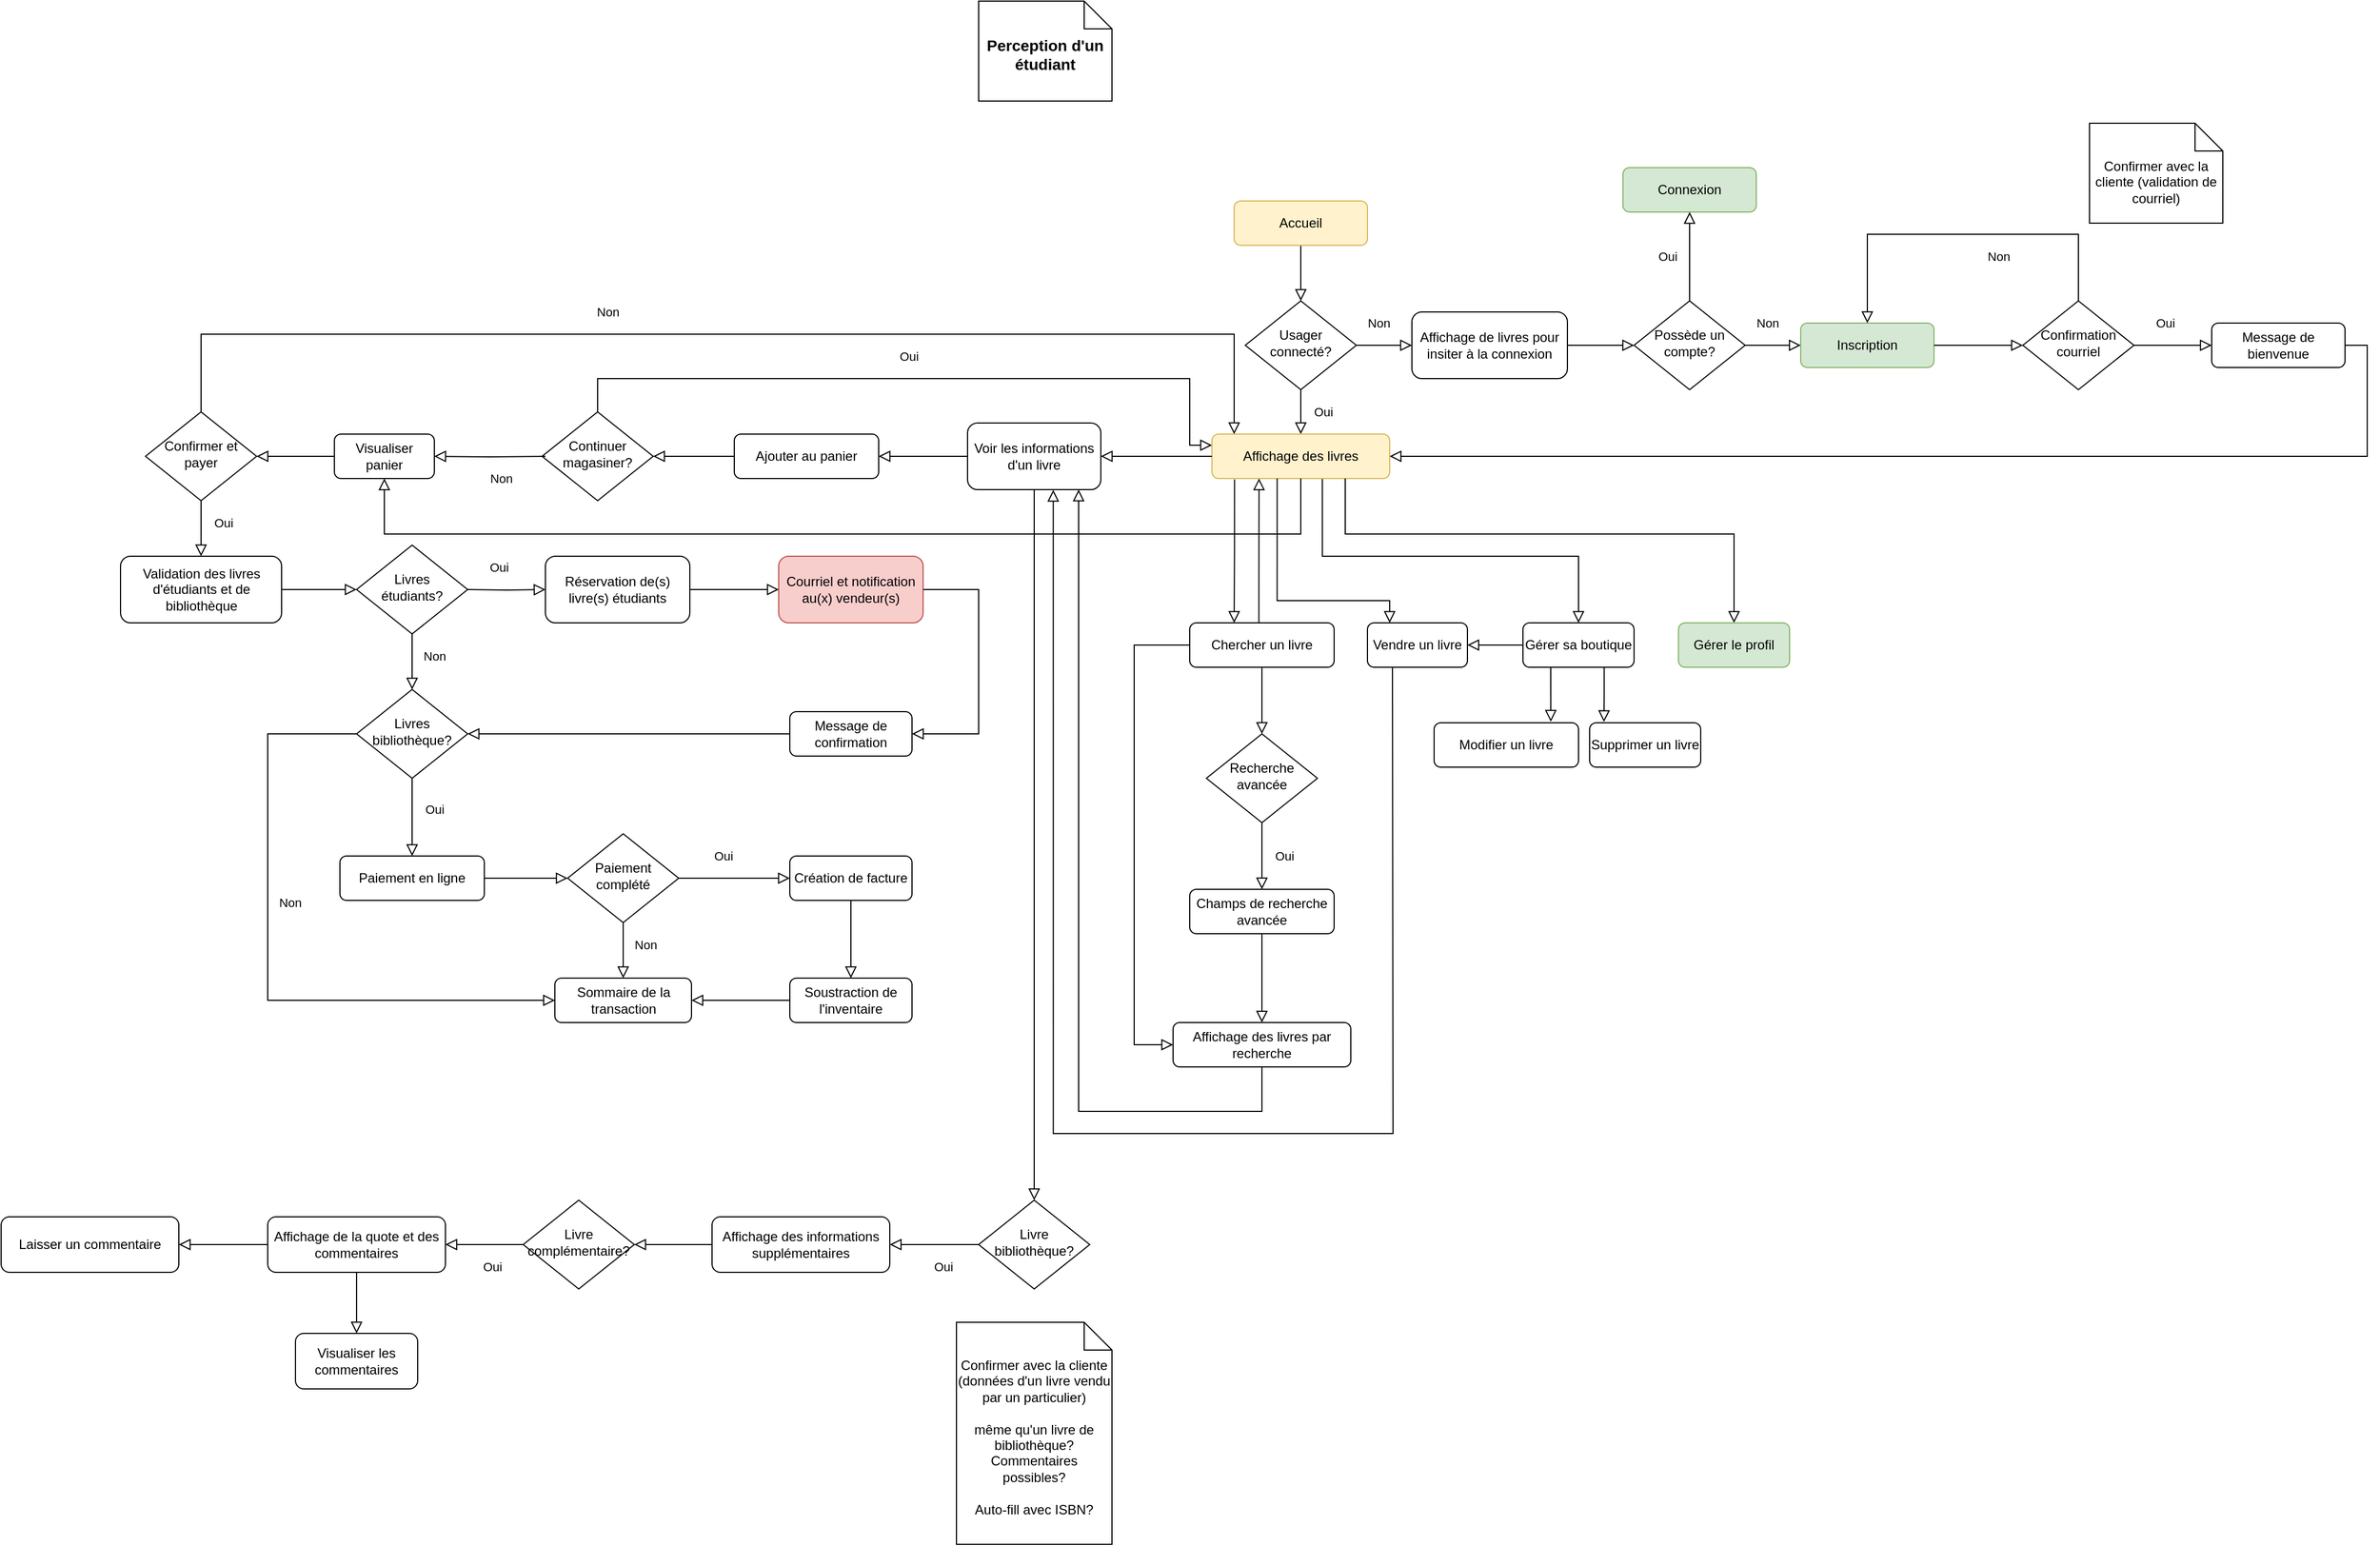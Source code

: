 <mxfile version="20.2.3" type="device" pages="3"><diagram id="C5RBs43oDa-KdzZeNtuy" name="étudiant"><mxGraphModel dx="3144" dy="693" grid="0" gridSize="10" guides="1" tooltips="1" connect="1" arrows="1" fold="1" page="1" pageScale="1" pageWidth="827" pageHeight="1169" math="0" shadow="0"><root><mxCell id="WIyWlLk6GJQsqaUBKTNV-0"/><mxCell id="WIyWlLk6GJQsqaUBKTNV-1" parent="WIyWlLk6GJQsqaUBKTNV-0"/><mxCell id="WIyWlLk6GJQsqaUBKTNV-2" value="" style="rounded=0;html=1;jettySize=auto;orthogonalLoop=1;fontSize=11;endArrow=block;endFill=0;endSize=8;strokeWidth=1;shadow=0;labelBackgroundColor=none;edgeStyle=orthogonalEdgeStyle;" parent="WIyWlLk6GJQsqaUBKTNV-1" source="WIyWlLk6GJQsqaUBKTNV-3" target="WIyWlLk6GJQsqaUBKTNV-6" edge="1"><mxGeometry relative="1" as="geometry"/></mxCell><mxCell id="WIyWlLk6GJQsqaUBKTNV-3" value="Accueil" style="rounded=1;whiteSpace=wrap;html=1;fontSize=12;glass=0;strokeWidth=1;shadow=0;fillColor=#fff2cc;strokeColor=#d6b656;" parent="WIyWlLk6GJQsqaUBKTNV-1" vertex="1"><mxGeometry x="60" y="650" width="120" height="40" as="geometry"/></mxCell><mxCell id="WIyWlLk6GJQsqaUBKTNV-4" value="Oui" style="rounded=0;html=1;jettySize=auto;orthogonalLoop=1;fontSize=11;endArrow=block;endFill=0;endSize=8;strokeWidth=1;shadow=0;labelBackgroundColor=none;edgeStyle=orthogonalEdgeStyle;" parent="WIyWlLk6GJQsqaUBKTNV-1" source="WIyWlLk6GJQsqaUBKTNV-6" edge="1"><mxGeometry y="20" relative="1" as="geometry"><mxPoint as="offset"/><mxPoint x="120" y="860" as="targetPoint"/></mxGeometry></mxCell><mxCell id="WIyWlLk6GJQsqaUBKTNV-5" value="Non" style="edgeStyle=orthogonalEdgeStyle;rounded=0;html=1;jettySize=auto;orthogonalLoop=1;fontSize=11;endArrow=block;endFill=0;endSize=8;strokeWidth=1;shadow=0;labelBackgroundColor=none;exitX=1;exitY=0.5;exitDx=0;exitDy=0;entryX=0;entryY=0.5;entryDx=0;entryDy=0;" parent="WIyWlLk6GJQsqaUBKTNV-1" source="rbz7YcpFGCfSCeOOsPQc-1" target="rbz7YcpFGCfSCeOOsPQc-4" edge="1"><mxGeometry x="-0.2" y="20" relative="1" as="geometry"><mxPoint as="offset"/><mxPoint x="470" y="870" as="targetPoint"/></mxGeometry></mxCell><mxCell id="WIyWlLk6GJQsqaUBKTNV-6" value="Usager connecté?" style="rhombus;whiteSpace=wrap;html=1;shadow=0;fontFamily=Helvetica;fontSize=12;align=center;strokeWidth=1;spacing=6;spacingTop=-4;" parent="WIyWlLk6GJQsqaUBKTNV-1" vertex="1"><mxGeometry x="70" y="740" width="100" height="80" as="geometry"/></mxCell><mxCell id="WIyWlLk6GJQsqaUBKTNV-7" value="Affichage de livres pour insiter à la connexion" style="rounded=1;whiteSpace=wrap;html=1;fontSize=12;glass=0;strokeWidth=1;shadow=0;" parent="WIyWlLk6GJQsqaUBKTNV-1" vertex="1"><mxGeometry x="220" y="750" width="140" height="60" as="geometry"/></mxCell><mxCell id="WIyWlLk6GJQsqaUBKTNV-11" value="Affichage des livres" style="rounded=1;whiteSpace=wrap;html=1;fontSize=12;glass=0;strokeWidth=1;shadow=0;fillColor=#fff2cc;strokeColor=#d6b656;" parent="WIyWlLk6GJQsqaUBKTNV-1" vertex="1"><mxGeometry x="40" y="860" width="160" height="40" as="geometry"/></mxCell><mxCell id="rbz7YcpFGCfSCeOOsPQc-1" value="Possède un compte?" style="rhombus;whiteSpace=wrap;html=1;shadow=0;fontFamily=Helvetica;fontSize=12;align=center;strokeWidth=1;spacing=6;spacingTop=-4;" parent="WIyWlLk6GJQsqaUBKTNV-1" vertex="1"><mxGeometry x="420" y="740" width="100" height="80" as="geometry"/></mxCell><mxCell id="rbz7YcpFGCfSCeOOsPQc-3" value="" style="rounded=0;html=1;jettySize=auto;orthogonalLoop=1;fontSize=11;endArrow=block;endFill=0;endSize=8;strokeWidth=1;shadow=0;labelBackgroundColor=none;edgeStyle=orthogonalEdgeStyle;entryX=0;entryY=0.5;entryDx=0;entryDy=0;exitX=1;exitY=0.5;exitDx=0;exitDy=0;" parent="WIyWlLk6GJQsqaUBKTNV-1" source="WIyWlLk6GJQsqaUBKTNV-7" target="rbz7YcpFGCfSCeOOsPQc-1" edge="1"><mxGeometry relative="1" as="geometry"><mxPoint x="130" y="700" as="sourcePoint"/><mxPoint x="130" y="750" as="targetPoint"/></mxGeometry></mxCell><mxCell id="rbz7YcpFGCfSCeOOsPQc-4" value="Inscription" style="rounded=1;whiteSpace=wrap;html=1;fontSize=12;glass=0;strokeWidth=1;shadow=0;fillColor=#d5e8d4;strokeColor=#82b366;" parent="WIyWlLk6GJQsqaUBKTNV-1" vertex="1"><mxGeometry x="570" y="760" width="120" height="40" as="geometry"/></mxCell><mxCell id="rbz7YcpFGCfSCeOOsPQc-5" value="Connexion" style="rounded=1;whiteSpace=wrap;html=1;fontSize=12;glass=0;strokeWidth=1;shadow=0;fillColor=#d5e8d4;strokeColor=#82b366;" parent="WIyWlLk6GJQsqaUBKTNV-1" vertex="1"><mxGeometry x="410" y="620" width="120" height="40" as="geometry"/></mxCell><mxCell id="rbz7YcpFGCfSCeOOsPQc-7" value="Non" style="edgeStyle=orthogonalEdgeStyle;rounded=0;html=1;jettySize=auto;orthogonalLoop=1;fontSize=11;endArrow=block;endFill=0;endSize=8;strokeWidth=1;shadow=0;labelBackgroundColor=none;exitX=1;exitY=0.5;exitDx=0;exitDy=0;" parent="WIyWlLk6GJQsqaUBKTNV-1" source="WIyWlLk6GJQsqaUBKTNV-6" edge="1"><mxGeometry x="-0.2" y="20" relative="1" as="geometry"><mxPoint as="offset"/><mxPoint x="530" y="790" as="sourcePoint"/><mxPoint x="220" y="780" as="targetPoint"/></mxGeometry></mxCell><mxCell id="rbz7YcpFGCfSCeOOsPQc-8" value="Oui" style="edgeStyle=orthogonalEdgeStyle;rounded=0;html=1;jettySize=auto;orthogonalLoop=1;fontSize=11;endArrow=block;endFill=0;endSize=8;strokeWidth=1;shadow=0;labelBackgroundColor=none;exitX=0.5;exitY=0;exitDx=0;exitDy=0;entryX=0.5;entryY=1;entryDx=0;entryDy=0;" parent="WIyWlLk6GJQsqaUBKTNV-1" source="rbz7YcpFGCfSCeOOsPQc-1" target="rbz7YcpFGCfSCeOOsPQc-5" edge="1"><mxGeometry y="20" relative="1" as="geometry"><mxPoint as="offset"/><mxPoint x="180" y="910" as="sourcePoint"/><mxPoint x="230" y="910" as="targetPoint"/></mxGeometry></mxCell><mxCell id="WkxMi4kk3zttXh7Gbq4F-8" value="Voir les informations d'un livre" style="rounded=1;whiteSpace=wrap;html=1;fontSize=12;glass=0;strokeWidth=1;shadow=0;" parent="WIyWlLk6GJQsqaUBKTNV-1" vertex="1"><mxGeometry x="-180" y="850" width="120" height="60" as="geometry"/></mxCell><mxCell id="WkxMi4kk3zttXh7Gbq4F-15" value="Chercher un livre" style="rounded=1;whiteSpace=wrap;html=1;fontSize=12;glass=0;strokeWidth=1;shadow=0;" parent="WIyWlLk6GJQsqaUBKTNV-1" vertex="1"><mxGeometry x="20" y="1030" width="130" height="40" as="geometry"/></mxCell><mxCell id="WkxMi4kk3zttXh7Gbq4F-20" value="Recherche avancée" style="rhombus;whiteSpace=wrap;html=1;shadow=0;fontFamily=Helvetica;fontSize=12;align=center;strokeWidth=1;spacing=6;spacingTop=-4;" parent="WIyWlLk6GJQsqaUBKTNV-1" vertex="1"><mxGeometry x="35" y="1130" width="100" height="80" as="geometry"/></mxCell><mxCell id="WkxMi4kk3zttXh7Gbq4F-21" value="" style="rounded=0;html=1;jettySize=auto;orthogonalLoop=1;fontSize=11;endArrow=block;endFill=0;endSize=8;strokeWidth=1;shadow=0;labelBackgroundColor=none;edgeStyle=orthogonalEdgeStyle;exitX=0.5;exitY=1;exitDx=0;exitDy=0;entryX=0.5;entryY=0;entryDx=0;entryDy=0;" parent="WIyWlLk6GJQsqaUBKTNV-1" source="WkxMi4kk3zttXh7Gbq4F-15" target="WkxMi4kk3zttXh7Gbq4F-20" edge="1"><mxGeometry relative="1" as="geometry"><mxPoint x="115" y="980" as="sourcePoint"/><mxPoint x="115" y="1040" as="targetPoint"/></mxGeometry></mxCell><mxCell id="WkxMi4kk3zttXh7Gbq4F-22" value="Oui" style="rounded=0;html=1;jettySize=auto;orthogonalLoop=1;fontSize=11;endArrow=block;endFill=0;endSize=8;strokeWidth=1;shadow=0;labelBackgroundColor=none;edgeStyle=orthogonalEdgeStyle;exitX=0.5;exitY=1;exitDx=0;exitDy=0;entryX=0.5;entryY=0;entryDx=0;entryDy=0;" parent="WIyWlLk6GJQsqaUBKTNV-1" source="WkxMi4kk3zttXh7Gbq4F-20" target="WkxMi4kk3zttXh7Gbq4F-23" edge="1"><mxGeometry y="20" relative="1" as="geometry"><mxPoint as="offset"/><mxPoint x="95" y="710" as="sourcePoint"/><mxPoint x="85" y="1280" as="targetPoint"/></mxGeometry></mxCell><mxCell id="WkxMi4kk3zttXh7Gbq4F-23" value="Champs de recherche avancée" style="rounded=1;whiteSpace=wrap;html=1;fontSize=12;glass=0;strokeWidth=1;shadow=0;" parent="WIyWlLk6GJQsqaUBKTNV-1" vertex="1"><mxGeometry x="20" y="1270" width="130" height="40" as="geometry"/></mxCell><mxCell id="WkxMi4kk3zttXh7Gbq4F-25" value="Confirmation courriel" style="rhombus;whiteSpace=wrap;html=1;shadow=0;fontFamily=Helvetica;fontSize=12;align=center;strokeWidth=1;spacing=6;spacingTop=-4;" parent="WIyWlLk6GJQsqaUBKTNV-1" vertex="1"><mxGeometry x="770" y="740" width="100" height="80" as="geometry"/></mxCell><mxCell id="WkxMi4kk3zttXh7Gbq4F-26" value="Oui" style="edgeStyle=orthogonalEdgeStyle;rounded=0;html=1;jettySize=auto;orthogonalLoop=1;fontSize=11;endArrow=block;endFill=0;endSize=8;strokeWidth=1;shadow=0;labelBackgroundColor=none;" parent="WIyWlLk6GJQsqaUBKTNV-1" edge="1"><mxGeometry x="-0.2" y="20" relative="1" as="geometry"><mxPoint as="offset"/><mxPoint x="870" y="780" as="sourcePoint"/><mxPoint x="940" y="780" as="targetPoint"/></mxGeometry></mxCell><mxCell id="WkxMi4kk3zttXh7Gbq4F-27" value="" style="rounded=0;html=1;jettySize=auto;orthogonalLoop=1;fontSize=11;endArrow=block;endFill=0;endSize=8;strokeWidth=1;shadow=0;labelBackgroundColor=none;edgeStyle=orthogonalEdgeStyle;entryX=0;entryY=0.5;entryDx=0;entryDy=0;exitX=1;exitY=0.5;exitDx=0;exitDy=0;" parent="WIyWlLk6GJQsqaUBKTNV-1" source="rbz7YcpFGCfSCeOOsPQc-4" target="WkxMi4kk3zttXh7Gbq4F-25" edge="1"><mxGeometry relative="1" as="geometry"><mxPoint x="370" y="790" as="sourcePoint"/><mxPoint x="430" y="790" as="targetPoint"/></mxGeometry></mxCell><mxCell id="WkxMi4kk3zttXh7Gbq4F-28" value="Message de bienvenue" style="rounded=1;whiteSpace=wrap;html=1;fontSize=12;glass=0;strokeWidth=1;shadow=0;" parent="WIyWlLk6GJQsqaUBKTNV-1" vertex="1"><mxGeometry x="940" y="760" width="120" height="40" as="geometry"/></mxCell><mxCell id="WkxMi4kk3zttXh7Gbq4F-29" value="Non" style="edgeStyle=orthogonalEdgeStyle;rounded=0;html=1;jettySize=auto;orthogonalLoop=1;fontSize=11;endArrow=block;endFill=0;endSize=8;strokeWidth=1;shadow=0;labelBackgroundColor=none;exitX=0.5;exitY=0;exitDx=0;exitDy=0;entryX=0.5;entryY=0;entryDx=0;entryDy=0;" parent="WIyWlLk6GJQsqaUBKTNV-1" source="WkxMi4kk3zttXh7Gbq4F-25" target="rbz7YcpFGCfSCeOOsPQc-4" edge="1"><mxGeometry x="-0.2" y="20" relative="1" as="geometry"><mxPoint as="offset"/><mxPoint x="180" y="790" as="sourcePoint"/><mxPoint x="230" y="790" as="targetPoint"/><Array as="points"><mxPoint x="820" y="680"/><mxPoint x="630" y="680"/></Array></mxGeometry></mxCell><mxCell id="WkxMi4kk3zttXh7Gbq4F-30" value="" style="rounded=0;html=1;jettySize=auto;orthogonalLoop=1;fontSize=11;endArrow=block;endFill=0;endSize=8;strokeWidth=1;shadow=0;labelBackgroundColor=none;edgeStyle=orthogonalEdgeStyle;exitX=1;exitY=0.5;exitDx=0;exitDy=0;entryX=1;entryY=0.5;entryDx=0;entryDy=0;" parent="WIyWlLk6GJQsqaUBKTNV-1" source="WkxMi4kk3zttXh7Gbq4F-28" target="WIyWlLk6GJQsqaUBKTNV-11" edge="1"><mxGeometry relative="1" as="geometry"><mxPoint x="130" y="700" as="sourcePoint"/><mxPoint x="130" y="750" as="targetPoint"/></mxGeometry></mxCell><mxCell id="WkxMi4kk3zttXh7Gbq4F-34" value="" style="rounded=0;html=1;jettySize=auto;orthogonalLoop=1;fontSize=11;endArrow=block;endFill=0;endSize=8;strokeWidth=1;shadow=0;labelBackgroundColor=none;edgeStyle=orthogonalEdgeStyle;exitX=0.127;exitY=1.021;exitDx=0;exitDy=0;exitPerimeter=0;" parent="WIyWlLk6GJQsqaUBKTNV-1" source="WIyWlLk6GJQsqaUBKTNV-11" edge="1"><mxGeometry relative="1" as="geometry"><mxPoint x="73" y="900" as="sourcePoint"/><mxPoint x="60" y="1030" as="targetPoint"/></mxGeometry></mxCell><mxCell id="WkxMi4kk3zttXh7Gbq4F-35" value="" style="rounded=0;html=1;jettySize=auto;orthogonalLoop=1;fontSize=11;endArrow=block;endFill=0;endSize=8;strokeWidth=1;shadow=0;labelBackgroundColor=none;edgeStyle=orthogonalEdgeStyle;entryX=1;entryY=0.5;entryDx=0;entryDy=0;exitX=0;exitY=0.5;exitDx=0;exitDy=0;" parent="WIyWlLk6GJQsqaUBKTNV-1" source="WIyWlLk6GJQsqaUBKTNV-11" target="WkxMi4kk3zttXh7Gbq4F-8" edge="1"><mxGeometry relative="1" as="geometry"><mxPoint x="10" y="880" as="sourcePoint"/><mxPoint x="430" y="790" as="targetPoint"/></mxGeometry></mxCell><mxCell id="WkxMi4kk3zttXh7Gbq4F-36" value="&amp;nbsp;" style="text;whiteSpace=wrap;html=1;" parent="WIyWlLk6GJQsqaUBKTNV-1" vertex="1"><mxGeometry x="140" y="1080" width="40" height="40" as="geometry"/></mxCell><mxCell id="WkxMi4kk3zttXh7Gbq4F-39" value="" style="rounded=0;html=1;jettySize=auto;orthogonalLoop=1;fontSize=11;endArrow=block;endFill=0;endSize=8;strokeWidth=1;shadow=0;labelBackgroundColor=none;edgeStyle=orthogonalEdgeStyle;entryX=0.265;entryY=0.999;entryDx=0;entryDy=0;exitX=0.479;exitY=-0.007;exitDx=0;exitDy=0;exitPerimeter=0;entryPerimeter=0;" parent="WIyWlLk6GJQsqaUBKTNV-1" source="WkxMi4kk3zttXh7Gbq4F-15" target="WIyWlLk6GJQsqaUBKTNV-11" edge="1"><mxGeometry relative="1" as="geometry"><mxPoint x="87.44" y="910.2" as="sourcePoint"/><mxPoint x="87.5" y="980" as="targetPoint"/></mxGeometry></mxCell><mxCell id="WkxMi4kk3zttXh7Gbq4F-40" value="Vendre un livre" style="rounded=1;whiteSpace=wrap;html=1;fontSize=12;glass=0;strokeWidth=1;shadow=0;" parent="WIyWlLk6GJQsqaUBKTNV-1" vertex="1"><mxGeometry x="180" y="1030" width="90" height="40" as="geometry"/></mxCell><mxCell id="TrITySs4IYF5c9ZyuCBA-0" value="Affichage des livres par recherche" style="rounded=1;whiteSpace=wrap;html=1;fontSize=12;glass=0;strokeWidth=1;shadow=0;" parent="WIyWlLk6GJQsqaUBKTNV-1" vertex="1"><mxGeometry x="5" y="1390" width="160" height="40" as="geometry"/></mxCell><mxCell id="TrITySs4IYF5c9ZyuCBA-1" value="" style="rounded=0;html=1;jettySize=auto;orthogonalLoop=1;fontSize=11;endArrow=block;endFill=0;endSize=8;strokeWidth=1;shadow=0;labelBackgroundColor=none;edgeStyle=orthogonalEdgeStyle;exitX=0.5;exitY=1;exitDx=0;exitDy=0;entryX=0.5;entryY=0;entryDx=0;entryDy=0;" parent="WIyWlLk6GJQsqaUBKTNV-1" source="WkxMi4kk3zttXh7Gbq4F-23" target="TrITySs4IYF5c9ZyuCBA-0" edge="1"><mxGeometry relative="1" as="geometry"><mxPoint x="95" y="1080" as="sourcePoint"/><mxPoint x="95" y="1140" as="targetPoint"/></mxGeometry></mxCell><mxCell id="TrITySs4IYF5c9ZyuCBA-2" value="" style="rounded=0;html=1;jettySize=auto;orthogonalLoop=1;fontSize=11;endArrow=block;endFill=0;endSize=8;strokeWidth=1;shadow=0;labelBackgroundColor=none;edgeStyle=orthogonalEdgeStyle;exitX=0;exitY=0.5;exitDx=0;exitDy=0;entryX=0;entryY=0.5;entryDx=0;entryDy=0;" parent="WIyWlLk6GJQsqaUBKTNV-1" source="WkxMi4kk3zttXh7Gbq4F-15" target="TrITySs4IYF5c9ZyuCBA-0" edge="1"><mxGeometry relative="1" as="geometry"><mxPoint x="95" y="1320" as="sourcePoint"/><mxPoint x="95" y="1400" as="targetPoint"/><Array as="points"><mxPoint x="-30" y="1050"/><mxPoint x="-30" y="1410"/></Array></mxGeometry></mxCell><mxCell id="TrITySs4IYF5c9ZyuCBA-3" value="" style="rounded=0;html=1;jettySize=auto;orthogonalLoop=1;fontSize=11;endArrow=block;endFill=0;endSize=8;strokeWidth=1;shadow=0;labelBackgroundColor=none;edgeStyle=orthogonalEdgeStyle;exitX=0.367;exitY=0.999;exitDx=0;exitDy=0;exitPerimeter=0;" parent="WIyWlLk6GJQsqaUBKTNV-1" source="WIyWlLk6GJQsqaUBKTNV-11" edge="1"><mxGeometry relative="1" as="geometry"><mxPoint x="83" y="910" as="sourcePoint"/><mxPoint x="200" y="1030" as="targetPoint"/><Array as="points"><mxPoint x="99" y="1010"/><mxPoint x="200" y="1010"/><mxPoint x="200" y="1030"/></Array></mxGeometry></mxCell><mxCell id="TrITySs4IYF5c9ZyuCBA-4" value="" style="rounded=0;html=1;jettySize=auto;orthogonalLoop=1;fontSize=11;endArrow=block;endFill=0;endSize=8;strokeWidth=1;shadow=0;labelBackgroundColor=none;edgeStyle=orthogonalEdgeStyle;exitX=0.5;exitY=1;exitDx=0;exitDy=0;" parent="WIyWlLk6GJQsqaUBKTNV-1" source="TrITySs4IYF5c9ZyuCBA-0" edge="1"><mxGeometry relative="1" as="geometry"><mxPoint x="100" y="1480" as="sourcePoint"/><mxPoint x="-80" y="910" as="targetPoint"/><Array as="points"><mxPoint x="85" y="1470"/><mxPoint x="-80" y="1470"/><mxPoint x="-80" y="910"/></Array></mxGeometry></mxCell><mxCell id="TrITySs4IYF5c9ZyuCBA-5" value="" style="rounded=0;html=1;jettySize=auto;orthogonalLoop=1;fontSize=11;endArrow=block;endFill=0;endSize=8;strokeWidth=1;shadow=0;labelBackgroundColor=none;edgeStyle=orthogonalEdgeStyle;entryX=0.643;entryY=1.004;entryDx=0;entryDy=0;exitX=0.25;exitY=1;exitDx=0;exitDy=0;entryPerimeter=0;" parent="WIyWlLk6GJQsqaUBKTNV-1" source="WkxMi4kk3zttXh7Gbq4F-40" target="WkxMi4kk3zttXh7Gbq4F-8" edge="1"><mxGeometry relative="1" as="geometry"><mxPoint x="235" y="1080" as="sourcePoint"/><mxPoint x="235" y="1040" as="targetPoint"/><Array as="points"><mxPoint x="203" y="1080"/><mxPoint x="203" y="1490"/><mxPoint x="-103" y="1490"/></Array></mxGeometry></mxCell><mxCell id="_Cbpjl9SahC0WijBt7cC-0" value="Perception d'un étudiant" style="shape=note2;boundedLbl=1;whiteSpace=wrap;html=1;size=25;verticalAlign=top;align=center;fontStyle=1;fontSize=14;" parent="WIyWlLk6GJQsqaUBKTNV-1" vertex="1"><mxGeometry x="-170" y="470" width="120" height="90" as="geometry"/></mxCell><mxCell id="olNMqbj3DBxAjdqLPTJe-0" value="Visualiser panier" style="rounded=1;whiteSpace=wrap;html=1;fontSize=12;glass=0;strokeWidth=1;shadow=0;" parent="WIyWlLk6GJQsqaUBKTNV-1" vertex="1"><mxGeometry x="-750" y="860" width="90" height="40" as="geometry"/></mxCell><mxCell id="olNMqbj3DBxAjdqLPTJe-1" value="Continuer magasiner?" style="rhombus;whiteSpace=wrap;html=1;shadow=0;fontFamily=Helvetica;fontSize=12;align=center;strokeWidth=1;spacing=6;spacingTop=-4;" parent="WIyWlLk6GJQsqaUBKTNV-1" vertex="1"><mxGeometry x="-563" y="840" width="100" height="80" as="geometry"/></mxCell><mxCell id="olNMqbj3DBxAjdqLPTJe-2" value="Ajouter au panier" style="rounded=1;whiteSpace=wrap;html=1;fontSize=12;glass=0;strokeWidth=1;shadow=0;" parent="WIyWlLk6GJQsqaUBKTNV-1" vertex="1"><mxGeometry x="-390" y="860" width="130" height="40" as="geometry"/></mxCell><mxCell id="olNMqbj3DBxAjdqLPTJe-3" value="" style="rounded=0;html=1;jettySize=auto;orthogonalLoop=1;fontSize=11;endArrow=block;endFill=0;endSize=8;strokeWidth=1;shadow=0;labelBackgroundColor=none;edgeStyle=orthogonalEdgeStyle;entryX=1;entryY=0.5;entryDx=0;entryDy=0;exitX=0;exitY=0.5;exitDx=0;exitDy=0;" parent="WIyWlLk6GJQsqaUBKTNV-1" source="WkxMi4kk3zttXh7Gbq4F-8" target="olNMqbj3DBxAjdqLPTJe-2" edge="1"><mxGeometry relative="1" as="geometry"><mxPoint x="50" y="890" as="sourcePoint"/><mxPoint x="-50" y="890" as="targetPoint"/></mxGeometry></mxCell><mxCell id="olNMqbj3DBxAjdqLPTJe-4" value="" style="rounded=0;html=1;jettySize=auto;orthogonalLoop=1;fontSize=11;endArrow=block;endFill=0;endSize=8;strokeWidth=1;shadow=0;labelBackgroundColor=none;edgeStyle=orthogonalEdgeStyle;entryX=1;entryY=0.5;entryDx=0;entryDy=0;exitX=0;exitY=0.5;exitDx=0;exitDy=0;" parent="WIyWlLk6GJQsqaUBKTNV-1" source="olNMqbj3DBxAjdqLPTJe-2" target="olNMqbj3DBxAjdqLPTJe-1" edge="1"><mxGeometry relative="1" as="geometry"><mxPoint x="-170" y="890" as="sourcePoint"/><mxPoint x="-250" y="890" as="targetPoint"/></mxGeometry></mxCell><mxCell id="olNMqbj3DBxAjdqLPTJe-5" value="Non" style="edgeStyle=orthogonalEdgeStyle;rounded=0;html=1;jettySize=auto;orthogonalLoop=1;fontSize=11;endArrow=block;endFill=0;endSize=8;strokeWidth=1;shadow=0;labelBackgroundColor=none;entryX=1;entryY=0.5;entryDx=0;entryDy=0;" parent="WIyWlLk6GJQsqaUBKTNV-1" target="olNMqbj3DBxAjdqLPTJe-0" edge="1"><mxGeometry x="-0.2" y="20" relative="1" as="geometry"><mxPoint as="offset"/><mxPoint x="-560" y="880" as="sourcePoint"/><mxPoint x="-1010" y="930" as="targetPoint"/></mxGeometry></mxCell><mxCell id="olNMqbj3DBxAjdqLPTJe-6" value="Oui" style="edgeStyle=orthogonalEdgeStyle;rounded=0;html=1;jettySize=auto;orthogonalLoop=1;fontSize=11;endArrow=block;endFill=0;endSize=8;strokeWidth=1;shadow=0;labelBackgroundColor=none;exitX=0.5;exitY=0;exitDx=0;exitDy=0;entryX=0;entryY=0.25;entryDx=0;entryDy=0;" parent="WIyWlLk6GJQsqaUBKTNV-1" source="olNMqbj3DBxAjdqLPTJe-1" target="WIyWlLk6GJQsqaUBKTNV-11" edge="1"><mxGeometry x="-0.038" y="20" relative="1" as="geometry"><mxPoint as="offset"/><mxPoint x="-550" y="890" as="sourcePoint"/><mxPoint x="-150" y="750" as="targetPoint"/><Array as="points"><mxPoint x="-513" y="810"/><mxPoint x="20" y="810"/><mxPoint x="20" y="870"/></Array></mxGeometry></mxCell><mxCell id="olNMqbj3DBxAjdqLPTJe-7" value="Confirmer et payer" style="rhombus;whiteSpace=wrap;html=1;shadow=0;fontFamily=Helvetica;fontSize=12;align=center;strokeWidth=1;spacing=6;spacingTop=-4;" parent="WIyWlLk6GJQsqaUBKTNV-1" vertex="1"><mxGeometry x="-920" y="840" width="100" height="80" as="geometry"/></mxCell><mxCell id="olNMqbj3DBxAjdqLPTJe-8" value="" style="rounded=0;html=1;jettySize=auto;orthogonalLoop=1;fontSize=11;endArrow=block;endFill=0;endSize=8;strokeWidth=1;shadow=0;labelBackgroundColor=none;edgeStyle=orthogonalEdgeStyle;entryX=1;entryY=0.5;entryDx=0;entryDy=0;exitX=0;exitY=0.5;exitDx=0;exitDy=0;" parent="WIyWlLk6GJQsqaUBKTNV-1" source="olNMqbj3DBxAjdqLPTJe-0" target="olNMqbj3DBxAjdqLPTJe-7" edge="1"><mxGeometry relative="1" as="geometry"><mxPoint x="-380" y="890" as="sourcePoint"/><mxPoint x="-453" y="890" as="targetPoint"/></mxGeometry></mxCell><mxCell id="olNMqbj3DBxAjdqLPTJe-10" value="Non" style="edgeStyle=orthogonalEdgeStyle;rounded=0;html=1;jettySize=auto;orthogonalLoop=1;fontSize=11;endArrow=block;endFill=0;endSize=8;strokeWidth=1;shadow=0;labelBackgroundColor=none;exitX=0.5;exitY=0;exitDx=0;exitDy=0;" parent="WIyWlLk6GJQsqaUBKTNV-1" source="olNMqbj3DBxAjdqLPTJe-7" edge="1"><mxGeometry x="-0.2" y="20" relative="1" as="geometry"><mxPoint as="offset"/><mxPoint x="-550" y="890" as="sourcePoint"/><mxPoint x="60" y="860" as="targetPoint"/><Array as="points"><mxPoint x="-870" y="770"/><mxPoint x="60" y="770"/></Array></mxGeometry></mxCell><mxCell id="olNMqbj3DBxAjdqLPTJe-13" value="Oui" style="edgeStyle=orthogonalEdgeStyle;rounded=0;html=1;jettySize=auto;orthogonalLoop=1;fontSize=11;endArrow=block;endFill=0;endSize=8;strokeWidth=1;shadow=0;labelBackgroundColor=none;exitX=0.5;exitY=1;exitDx=0;exitDy=0;" parent="WIyWlLk6GJQsqaUBKTNV-1" source="olNMqbj3DBxAjdqLPTJe-7" edge="1"><mxGeometry x="-0.2" y="20" relative="1" as="geometry"><mxPoint as="offset"/><mxPoint x="-830" y="660" as="sourcePoint"/><mxPoint x="-870" y="970" as="targetPoint"/></mxGeometry></mxCell><mxCell id="olNMqbj3DBxAjdqLPTJe-17" value="Validation des livres d'étudiants et de bibliothèque" style="rounded=1;whiteSpace=wrap;html=1;fontSize=12;glass=0;strokeWidth=1;shadow=0;" parent="WIyWlLk6GJQsqaUBKTNV-1" vertex="1"><mxGeometry x="-942.5" y="970" width="145" height="60" as="geometry"/></mxCell><mxCell id="olNMqbj3DBxAjdqLPTJe-19" value="" style="rounded=0;html=1;jettySize=auto;orthogonalLoop=1;fontSize=11;endArrow=block;endFill=0;endSize=8;strokeWidth=1;shadow=0;labelBackgroundColor=none;edgeStyle=orthogonalEdgeStyle;entryX=0;entryY=0.5;entryDx=0;entryDy=0;exitX=1;exitY=0.5;exitDx=0;exitDy=0;" parent="WIyWlLk6GJQsqaUBKTNV-1" source="olNMqbj3DBxAjdqLPTJe-17" edge="1"><mxGeometry relative="1" as="geometry"><mxPoint x="-740" y="890" as="sourcePoint"/><mxPoint x="-730" y="1000" as="targetPoint"/></mxGeometry></mxCell><mxCell id="olNMqbj3DBxAjdqLPTJe-20" value="Réservation de(s) livre(s) étudiants" style="rounded=1;whiteSpace=wrap;html=1;fontSize=12;glass=0;strokeWidth=1;shadow=0;" parent="WIyWlLk6GJQsqaUBKTNV-1" vertex="1"><mxGeometry x="-560" y="970" width="130" height="60" as="geometry"/></mxCell><mxCell id="olNMqbj3DBxAjdqLPTJe-21" value="Courriel et notification au(x) vendeur(s)" style="rounded=1;whiteSpace=wrap;html=1;fontSize=12;glass=0;strokeWidth=1;shadow=0;fillColor=#f8cecc;strokeColor=#b85450;" parent="WIyWlLk6GJQsqaUBKTNV-1" vertex="1"><mxGeometry x="-350" y="970" width="130" height="60" as="geometry"/></mxCell><mxCell id="olNMqbj3DBxAjdqLPTJe-22" value="" style="rounded=0;html=1;jettySize=auto;orthogonalLoop=1;fontSize=11;endArrow=block;endFill=0;endSize=8;strokeWidth=1;shadow=0;labelBackgroundColor=none;edgeStyle=orthogonalEdgeStyle;entryX=0;entryY=0.5;entryDx=0;entryDy=0;exitX=1;exitY=0.5;exitDx=0;exitDy=0;" parent="WIyWlLk6GJQsqaUBKTNV-1" source="olNMqbj3DBxAjdqLPTJe-20" target="olNMqbj3DBxAjdqLPTJe-21" edge="1"><mxGeometry relative="1" as="geometry"><mxPoint x="-747.5" y="1010" as="sourcePoint"/><mxPoint x="-680" y="1010" as="targetPoint"/></mxGeometry></mxCell><mxCell id="olNMqbj3DBxAjdqLPTJe-23" value="Livres étudiants?" style="rhombus;whiteSpace=wrap;html=1;shadow=0;fontFamily=Helvetica;fontSize=12;align=center;strokeWidth=1;spacing=6;spacingTop=-4;" parent="WIyWlLk6GJQsqaUBKTNV-1" vertex="1"><mxGeometry x="-730" y="960" width="100" height="80" as="geometry"/></mxCell><mxCell id="olNMqbj3DBxAjdqLPTJe-24" value="Oui" style="edgeStyle=orthogonalEdgeStyle;rounded=0;html=1;jettySize=auto;orthogonalLoop=1;fontSize=11;endArrow=block;endFill=0;endSize=8;strokeWidth=1;shadow=0;labelBackgroundColor=none;entryX=0;entryY=0.5;entryDx=0;entryDy=0;" parent="WIyWlLk6GJQsqaUBKTNV-1" target="olNMqbj3DBxAjdqLPTJe-20" edge="1"><mxGeometry x="-0.2" y="20" relative="1" as="geometry"><mxPoint as="offset"/><mxPoint x="-630" y="1000" as="sourcePoint"/><mxPoint x="-860" y="980" as="targetPoint"/></mxGeometry></mxCell><mxCell id="olNMqbj3DBxAjdqLPTJe-26" value="Livres bibliothèque?" style="rhombus;whiteSpace=wrap;html=1;shadow=0;fontFamily=Helvetica;fontSize=12;align=center;strokeWidth=1;spacing=6;spacingTop=-4;" parent="WIyWlLk6GJQsqaUBKTNV-1" vertex="1"><mxGeometry x="-730" y="1090" width="100" height="80" as="geometry"/></mxCell><mxCell id="olNMqbj3DBxAjdqLPTJe-27" value="" style="rounded=0;html=1;jettySize=auto;orthogonalLoop=1;fontSize=11;endArrow=block;endFill=0;endSize=8;strokeWidth=1;shadow=0;labelBackgroundColor=none;edgeStyle=orthogonalEdgeStyle;exitX=1;exitY=0.5;exitDx=0;exitDy=0;entryX=1;entryY=0.5;entryDx=0;entryDy=0;" parent="WIyWlLk6GJQsqaUBKTNV-1" source="olNMqbj3DBxAjdqLPTJe-21" target="olNMqbj3DBxAjdqLPTJe-35" edge="1"><mxGeometry relative="1" as="geometry"><mxPoint x="-787.5" y="1010" as="sourcePoint"/><mxPoint x="-220" y="1130" as="targetPoint"/><Array as="points"><mxPoint x="-170" y="1000"/><mxPoint x="-170" y="1130"/></Array></mxGeometry></mxCell><mxCell id="olNMqbj3DBxAjdqLPTJe-28" value="Paiement en ligne" style="rounded=1;whiteSpace=wrap;html=1;fontSize=12;glass=0;strokeWidth=1;shadow=0;" parent="WIyWlLk6GJQsqaUBKTNV-1" vertex="1"><mxGeometry x="-745" y="1240" width="130" height="40" as="geometry"/></mxCell><mxCell id="olNMqbj3DBxAjdqLPTJe-29" value="Oui" style="edgeStyle=orthogonalEdgeStyle;rounded=0;html=1;jettySize=auto;orthogonalLoop=1;fontSize=11;endArrow=block;endFill=0;endSize=8;strokeWidth=1;shadow=0;labelBackgroundColor=none;entryX=0.5;entryY=0;entryDx=0;entryDy=0;exitX=0.5;exitY=1;exitDx=0;exitDy=0;" parent="WIyWlLk6GJQsqaUBKTNV-1" source="olNMqbj3DBxAjdqLPTJe-26" target="olNMqbj3DBxAjdqLPTJe-28" edge="1"><mxGeometry x="-0.2" y="20" relative="1" as="geometry"><mxPoint as="offset"/><mxPoint x="-430" y="1010" as="sourcePoint"/><mxPoint x="-360" y="1010" as="targetPoint"/></mxGeometry></mxCell><mxCell id="olNMqbj3DBxAjdqLPTJe-30" value="Non" style="edgeStyle=orthogonalEdgeStyle;rounded=0;html=1;jettySize=auto;orthogonalLoop=1;fontSize=11;endArrow=block;endFill=0;endSize=8;strokeWidth=1;shadow=0;labelBackgroundColor=none;entryX=0.5;entryY=0;entryDx=0;entryDy=0;exitX=0.5;exitY=1;exitDx=0;exitDy=0;" parent="WIyWlLk6GJQsqaUBKTNV-1" source="olNMqbj3DBxAjdqLPTJe-23" target="olNMqbj3DBxAjdqLPTJe-26" edge="1"><mxGeometry x="-0.2" y="20" relative="1" as="geometry"><mxPoint as="offset"/><mxPoint x="-620" y="1010" as="sourcePoint"/><mxPoint x="-550" y="1010" as="targetPoint"/></mxGeometry></mxCell><mxCell id="olNMqbj3DBxAjdqLPTJe-32" value="Paiement complété" style="rhombus;whiteSpace=wrap;html=1;shadow=0;fontFamily=Helvetica;fontSize=12;align=center;strokeWidth=1;spacing=6;spacingTop=-4;" parent="WIyWlLk6GJQsqaUBKTNV-1" vertex="1"><mxGeometry x="-540" y="1220" width="100" height="80" as="geometry"/></mxCell><mxCell id="olNMqbj3DBxAjdqLPTJe-35" value="Message de confirmation" style="rounded=1;whiteSpace=wrap;html=1;fontSize=12;glass=0;strokeWidth=1;shadow=0;" parent="WIyWlLk6GJQsqaUBKTNV-1" vertex="1"><mxGeometry x="-340" y="1110" width="110" height="40" as="geometry"/></mxCell><mxCell id="olNMqbj3DBxAjdqLPTJe-38" value="" style="rounded=0;html=1;jettySize=auto;orthogonalLoop=1;fontSize=11;endArrow=block;endFill=0;endSize=8;strokeWidth=1;shadow=0;labelBackgroundColor=none;edgeStyle=orthogonalEdgeStyle;entryX=1;entryY=0.5;entryDx=0;entryDy=0;exitX=0;exitY=0.5;exitDx=0;exitDy=0;" parent="WIyWlLk6GJQsqaUBKTNV-1" source="olNMqbj3DBxAjdqLPTJe-35" target="olNMqbj3DBxAjdqLPTJe-26" edge="1"><mxGeometry relative="1" as="geometry"><mxPoint x="-420.0" y="1010" as="sourcePoint"/><mxPoint x="-340.0" y="1010" as="targetPoint"/></mxGeometry></mxCell><mxCell id="olNMqbj3DBxAjdqLPTJe-39" value="" style="rounded=0;html=1;jettySize=auto;orthogonalLoop=1;fontSize=11;endArrow=block;endFill=0;endSize=8;strokeWidth=1;shadow=0;labelBackgroundColor=none;edgeStyle=orthogonalEdgeStyle;entryX=0.5;entryY=1;entryDx=0;entryDy=0;exitX=0.5;exitY=1;exitDx=0;exitDy=0;" parent="WIyWlLk6GJQsqaUBKTNV-1" source="WIyWlLk6GJQsqaUBKTNV-11" target="olNMqbj3DBxAjdqLPTJe-0" edge="1"><mxGeometry relative="1" as="geometry"><mxPoint x="-340" y="940" as="sourcePoint"/><mxPoint x="-453" y="890" as="targetPoint"/><Array as="points"><mxPoint x="120" y="950"/><mxPoint x="-705" y="950"/></Array></mxGeometry></mxCell><mxCell id="olNMqbj3DBxAjdqLPTJe-41" value="Sommaire de la transaction" style="rounded=1;whiteSpace=wrap;html=1;fontSize=12;glass=0;strokeWidth=1;shadow=0;" parent="WIyWlLk6GJQsqaUBKTNV-1" vertex="1"><mxGeometry x="-551.5" y="1350" width="123" height="40" as="geometry"/></mxCell><mxCell id="olNMqbj3DBxAjdqLPTJe-42" value="Création de facture" style="rounded=1;whiteSpace=wrap;html=1;fontSize=12;glass=0;strokeWidth=1;shadow=0;" parent="WIyWlLk6GJQsqaUBKTNV-1" vertex="1"><mxGeometry x="-340" y="1240" width="110" height="40" as="geometry"/></mxCell><mxCell id="olNMqbj3DBxAjdqLPTJe-43" value="Soustraction de l'inventaire" style="rounded=1;whiteSpace=wrap;html=1;fontSize=12;glass=0;strokeWidth=1;shadow=0;" parent="WIyWlLk6GJQsqaUBKTNV-1" vertex="1"><mxGeometry x="-340" y="1350" width="110" height="40" as="geometry"/></mxCell><mxCell id="olNMqbj3DBxAjdqLPTJe-44" value="Oui" style="edgeStyle=orthogonalEdgeStyle;rounded=0;html=1;jettySize=auto;orthogonalLoop=1;fontSize=11;endArrow=block;endFill=0;endSize=8;strokeWidth=1;shadow=0;labelBackgroundColor=none;entryX=0;entryY=0.5;entryDx=0;entryDy=0;exitX=1;exitY=0.5;exitDx=0;exitDy=0;" parent="WIyWlLk6GJQsqaUBKTNV-1" source="olNMqbj3DBxAjdqLPTJe-32" target="olNMqbj3DBxAjdqLPTJe-42" edge="1"><mxGeometry x="-0.2" y="20" relative="1" as="geometry"><mxPoint as="offset"/><mxPoint x="-620.0" y="1010" as="sourcePoint"/><mxPoint x="-550.0" y="1010" as="targetPoint"/></mxGeometry></mxCell><mxCell id="olNMqbj3DBxAjdqLPTJe-45" value="Non" style="edgeStyle=orthogonalEdgeStyle;rounded=0;html=1;jettySize=auto;orthogonalLoop=1;fontSize=11;endArrow=block;endFill=0;endSize=8;strokeWidth=1;shadow=0;labelBackgroundColor=none;entryX=0.5;entryY=0;entryDx=0;entryDy=0;exitX=0.5;exitY=1;exitDx=0;exitDy=0;" parent="WIyWlLk6GJQsqaUBKTNV-1" source="olNMqbj3DBxAjdqLPTJe-32" target="olNMqbj3DBxAjdqLPTJe-41" edge="1"><mxGeometry x="-0.2" y="20" relative="1" as="geometry"><mxPoint as="offset"/><mxPoint x="-430.0" y="1270" as="sourcePoint"/><mxPoint x="-330" y="1270" as="targetPoint"/></mxGeometry></mxCell><mxCell id="olNMqbj3DBxAjdqLPTJe-47" value="" style="rounded=0;html=1;jettySize=auto;orthogonalLoop=1;fontSize=11;endArrow=block;endFill=0;endSize=8;strokeWidth=1;shadow=0;labelBackgroundColor=none;edgeStyle=orthogonalEdgeStyle;entryX=0;entryY=0.5;entryDx=0;entryDy=0;exitX=1;exitY=0.5;exitDx=0;exitDy=0;" parent="WIyWlLk6GJQsqaUBKTNV-1" source="olNMqbj3DBxAjdqLPTJe-28" target="olNMqbj3DBxAjdqLPTJe-32" edge="1"><mxGeometry relative="1" as="geometry"><mxPoint x="-740" y="890" as="sourcePoint"/><mxPoint x="-810" y="890" as="targetPoint"/></mxGeometry></mxCell><mxCell id="olNMqbj3DBxAjdqLPTJe-48" value="" style="rounded=0;html=1;jettySize=auto;orthogonalLoop=1;fontSize=11;endArrow=block;endFill=0;endSize=8;strokeWidth=1;shadow=0;labelBackgroundColor=none;edgeStyle=orthogonalEdgeStyle;entryX=1;entryY=0.5;entryDx=0;entryDy=0;exitX=0;exitY=0.5;exitDx=0;exitDy=0;" parent="WIyWlLk6GJQsqaUBKTNV-1" source="olNMqbj3DBxAjdqLPTJe-43" target="olNMqbj3DBxAjdqLPTJe-41" edge="1"><mxGeometry relative="1" as="geometry"><mxPoint x="-605.0" y="1270" as="sourcePoint"/><mxPoint x="-530.0" y="1270" as="targetPoint"/></mxGeometry></mxCell><mxCell id="olNMqbj3DBxAjdqLPTJe-49" value="" style="rounded=0;html=1;jettySize=auto;orthogonalLoop=1;fontSize=11;endArrow=block;endFill=0;endSize=8;strokeWidth=1;shadow=0;labelBackgroundColor=none;edgeStyle=orthogonalEdgeStyle;entryX=0.5;entryY=0;entryDx=0;entryDy=0;exitX=0.5;exitY=1;exitDx=0;exitDy=0;" parent="WIyWlLk6GJQsqaUBKTNV-1" source="olNMqbj3DBxAjdqLPTJe-42" target="olNMqbj3DBxAjdqLPTJe-43" edge="1"><mxGeometry relative="1" as="geometry"><mxPoint x="-330" y="1380" as="sourcePoint"/><mxPoint x="-418.5" y="1380" as="targetPoint"/></mxGeometry></mxCell><mxCell id="olNMqbj3DBxAjdqLPTJe-50" value="Non" style="edgeStyle=orthogonalEdgeStyle;rounded=0;html=1;jettySize=auto;orthogonalLoop=1;fontSize=11;endArrow=block;endFill=0;endSize=8;strokeWidth=1;shadow=0;labelBackgroundColor=none;exitX=0;exitY=0.5;exitDx=0;exitDy=0;entryX=0;entryY=0.5;entryDx=0;entryDy=0;" parent="WIyWlLk6GJQsqaUBKTNV-1" source="olNMqbj3DBxAjdqLPTJe-26" target="olNMqbj3DBxAjdqLPTJe-41" edge="1"><mxGeometry x="-0.2" y="20" relative="1" as="geometry"><mxPoint as="offset"/><mxPoint x="-670" y="1180" as="sourcePoint"/><mxPoint x="-840" y="1340" as="targetPoint"/><Array as="points"><mxPoint x="-810" y="1130"/><mxPoint x="-810" y="1370"/></Array></mxGeometry></mxCell><mxCell id="16mX4h-nnYW-4vlsYlx--1" value="Livre bibliothèque?" style="rhombus;whiteSpace=wrap;html=1;shadow=0;fontFamily=Helvetica;fontSize=12;align=center;strokeWidth=1;spacing=6;spacingTop=-4;" parent="WIyWlLk6GJQsqaUBKTNV-1" vertex="1"><mxGeometry x="-170" y="1550" width="100" height="80" as="geometry"/></mxCell><mxCell id="16mX4h-nnYW-4vlsYlx--3" value="" style="rounded=0;html=1;jettySize=auto;orthogonalLoop=1;fontSize=11;endArrow=block;endFill=0;endSize=8;strokeWidth=1;shadow=0;labelBackgroundColor=none;edgeStyle=orthogonalEdgeStyle;exitX=0.5;exitY=1;exitDx=0;exitDy=0;entryX=0.5;entryY=0;entryDx=0;entryDy=0;" parent="WIyWlLk6GJQsqaUBKTNV-1" source="WkxMi4kk3zttXh7Gbq4F-8" target="16mX4h-nnYW-4vlsYlx--1" edge="1"><mxGeometry relative="1" as="geometry"><mxPoint x="70.32" y="910.84" as="sourcePoint"/><mxPoint x="70.0" y="1040" as="targetPoint"/></mxGeometry></mxCell><mxCell id="16mX4h-nnYW-4vlsYlx--4" value="Oui" style="edgeStyle=orthogonalEdgeStyle;rounded=0;html=1;jettySize=auto;orthogonalLoop=1;fontSize=11;endArrow=block;endFill=0;endSize=8;strokeWidth=1;shadow=0;labelBackgroundColor=none;exitX=0;exitY=0.5;exitDx=0;exitDy=0;entryX=1;entryY=0.5;entryDx=0;entryDy=0;" parent="WIyWlLk6GJQsqaUBKTNV-1" source="16mX4h-nnYW-4vlsYlx--1" target="16mX4h-nnYW-4vlsYlx--5" edge="1"><mxGeometry x="-0.2" y="20" relative="1" as="geometry"><mxPoint as="offset"/><mxPoint x="-480" y="1310" as="sourcePoint"/><mxPoint x="-270" y="1590" as="targetPoint"/><Array as="points"/></mxGeometry></mxCell><mxCell id="16mX4h-nnYW-4vlsYlx--5" value="Affichage des informations supplémentaires" style="rounded=1;whiteSpace=wrap;html=1;fontSize=12;glass=0;strokeWidth=1;shadow=0;" parent="WIyWlLk6GJQsqaUBKTNV-1" vertex="1"><mxGeometry x="-410" y="1565" width="160" height="50" as="geometry"/></mxCell><mxCell id="16mX4h-nnYW-4vlsYlx--7" value="Livre complémentaire?" style="rhombus;whiteSpace=wrap;html=1;shadow=0;fontFamily=Helvetica;fontSize=12;align=center;strokeWidth=1;spacing=6;spacingTop=-4;" parent="WIyWlLk6GJQsqaUBKTNV-1" vertex="1"><mxGeometry x="-580" y="1550" width="100" height="80" as="geometry"/></mxCell><mxCell id="16mX4h-nnYW-4vlsYlx--8" value="" style="rounded=0;html=1;jettySize=auto;orthogonalLoop=1;fontSize=11;endArrow=block;endFill=0;endSize=8;strokeWidth=1;shadow=0;labelBackgroundColor=none;edgeStyle=orthogonalEdgeStyle;entryX=1;entryY=0.5;entryDx=0;entryDy=0;exitX=0;exitY=0.5;exitDx=0;exitDy=0;" parent="WIyWlLk6GJQsqaUBKTNV-1" source="16mX4h-nnYW-4vlsYlx--5" target="16mX4h-nnYW-4vlsYlx--7" edge="1"><mxGeometry relative="1" as="geometry"><mxPoint x="-330" y="1380" as="sourcePoint"/><mxPoint x="-418.5" y="1380" as="targetPoint"/></mxGeometry></mxCell><mxCell id="16mX4h-nnYW-4vlsYlx--10" value="Oui" style="edgeStyle=orthogonalEdgeStyle;rounded=0;html=1;jettySize=auto;orthogonalLoop=1;fontSize=11;endArrow=block;endFill=0;endSize=8;strokeWidth=1;shadow=0;labelBackgroundColor=none;exitX=0;exitY=0.5;exitDx=0;exitDy=0;entryX=1;entryY=0.5;entryDx=0;entryDy=0;" parent="WIyWlLk6GJQsqaUBKTNV-1" source="16mX4h-nnYW-4vlsYlx--7" target="16mX4h-nnYW-4vlsYlx--11" edge="1"><mxGeometry x="-0.2" y="20" relative="1" as="geometry"><mxPoint as="offset"/><mxPoint x="-160" y="1600" as="sourcePoint"/><mxPoint x="-650" y="1590" as="targetPoint"/><Array as="points"/></mxGeometry></mxCell><mxCell id="16mX4h-nnYW-4vlsYlx--11" value="Affichage de la quote et des commentaires" style="rounded=1;whiteSpace=wrap;html=1;fontSize=12;glass=0;strokeWidth=1;shadow=0;" parent="WIyWlLk6GJQsqaUBKTNV-1" vertex="1"><mxGeometry x="-810" y="1565" width="160" height="50" as="geometry"/></mxCell><mxCell id="16mX4h-nnYW-4vlsYlx--13" value="Laisser un commentaire" style="rounded=1;whiteSpace=wrap;html=1;fontSize=12;glass=0;strokeWidth=1;shadow=0;" parent="WIyWlLk6GJQsqaUBKTNV-1" vertex="1"><mxGeometry x="-1050" y="1565" width="160" height="50" as="geometry"/></mxCell><mxCell id="16mX4h-nnYW-4vlsYlx--15" value="Visualiser les commentaires" style="rounded=1;whiteSpace=wrap;html=1;fontSize=12;glass=0;strokeWidth=1;shadow=0;" parent="WIyWlLk6GJQsqaUBKTNV-1" vertex="1"><mxGeometry x="-785" y="1670" width="110" height="50" as="geometry"/></mxCell><mxCell id="16mX4h-nnYW-4vlsYlx--16" value="" style="rounded=0;html=1;jettySize=auto;orthogonalLoop=1;fontSize=11;endArrow=block;endFill=0;endSize=8;strokeWidth=1;shadow=0;labelBackgroundColor=none;edgeStyle=orthogonalEdgeStyle;entryX=1;entryY=0.5;entryDx=0;entryDy=0;exitX=0;exitY=0.5;exitDx=0;exitDy=0;" parent="WIyWlLk6GJQsqaUBKTNV-1" source="16mX4h-nnYW-4vlsYlx--11" target="16mX4h-nnYW-4vlsYlx--13" edge="1"><mxGeometry relative="1" as="geometry"><mxPoint x="-400" y="1600.0" as="sourcePoint"/><mxPoint x="-470" y="1600.0" as="targetPoint"/></mxGeometry></mxCell><mxCell id="16mX4h-nnYW-4vlsYlx--17" value="" style="rounded=0;html=1;jettySize=auto;orthogonalLoop=1;fontSize=11;endArrow=block;endFill=0;endSize=8;strokeWidth=1;shadow=0;labelBackgroundColor=none;edgeStyle=orthogonalEdgeStyle;entryX=0.5;entryY=0;entryDx=0;entryDy=0;exitX=0.5;exitY=1;exitDx=0;exitDy=0;" parent="WIyWlLk6GJQsqaUBKTNV-1" source="16mX4h-nnYW-4vlsYlx--11" target="16mX4h-nnYW-4vlsYlx--15" edge="1"><mxGeometry relative="1" as="geometry"><mxPoint x="-800" y="1600.0" as="sourcePoint"/><mxPoint x="-880" y="1600.0" as="targetPoint"/></mxGeometry></mxCell><mxCell id="16mX4h-nnYW-4vlsYlx--22" value="" style="rounded=0;html=1;jettySize=auto;orthogonalLoop=1;fontSize=11;endArrow=block;endFill=0;endSize=8;strokeWidth=1;shadow=0;labelBackgroundColor=none;edgeStyle=orthogonalEdgeStyle;exitX=0.621;exitY=1.013;exitDx=0;exitDy=0;exitPerimeter=0;entryX=0.5;entryY=0;entryDx=0;entryDy=0;" parent="WIyWlLk6GJQsqaUBKTNV-1" source="WIyWlLk6GJQsqaUBKTNV-11" target="16mX4h-nnYW-4vlsYlx--29" edge="1"><mxGeometry relative="1" as="geometry"><mxPoint x="70.32" y="910.84" as="sourcePoint"/><mxPoint x="350" y="1030" as="targetPoint"/><Array as="points"><mxPoint x="139" y="970"/><mxPoint x="370" y="970"/></Array></mxGeometry></mxCell><mxCell id="16mX4h-nnYW-4vlsYlx--23" value="" style="rounded=0;html=1;jettySize=auto;orthogonalLoop=1;fontSize=11;endArrow=block;endFill=0;endSize=8;strokeWidth=1;shadow=0;labelBackgroundColor=none;edgeStyle=orthogonalEdgeStyle;exitX=0.75;exitY=1;exitDx=0;exitDy=0;entryX=0.5;entryY=0;entryDx=0;entryDy=0;" parent="WIyWlLk6GJQsqaUBKTNV-1" source="WIyWlLk6GJQsqaUBKTNV-11" target="16mX4h-nnYW-4vlsYlx--28" edge="1"><mxGeometry relative="1" as="geometry"><mxPoint x="149.36" y="910.52" as="sourcePoint"/><mxPoint x="490" y="1030" as="targetPoint"/><Array as="points"><mxPoint x="160" y="950"/><mxPoint x="510" y="950"/></Array></mxGeometry></mxCell><mxCell id="16mX4h-nnYW-4vlsYlx--24" value="Supprimer un livre" style="rounded=1;whiteSpace=wrap;html=1;fontSize=12;glass=0;strokeWidth=1;shadow=0;" parent="WIyWlLk6GJQsqaUBKTNV-1" vertex="1"><mxGeometry x="380" y="1120" width="100" height="40" as="geometry"/></mxCell><mxCell id="16mX4h-nnYW-4vlsYlx--25" value="Modifier un livre" style="rounded=1;whiteSpace=wrap;html=1;fontSize=12;glass=0;strokeWidth=1;shadow=0;" parent="WIyWlLk6GJQsqaUBKTNV-1" vertex="1"><mxGeometry x="240" y="1120" width="130" height="40" as="geometry"/></mxCell><mxCell id="16mX4h-nnYW-4vlsYlx--27" value="" style="rounded=0;html=1;jettySize=auto;orthogonalLoop=1;fontSize=11;endArrow=block;endFill=0;endSize=8;strokeWidth=1;shadow=0;labelBackgroundColor=none;edgeStyle=orthogonalEdgeStyle;entryX=1;entryY=0.5;entryDx=0;entryDy=0;exitX=0;exitY=0.5;exitDx=0;exitDy=0;" parent="WIyWlLk6GJQsqaUBKTNV-1" source="16mX4h-nnYW-4vlsYlx--29" target="WkxMi4kk3zttXh7Gbq4F-40" edge="1"><mxGeometry relative="1" as="geometry"><mxPoint x="370" y="1120" as="sourcePoint"/><mxPoint x="310" y="1210" as="targetPoint"/></mxGeometry></mxCell><mxCell id="16mX4h-nnYW-4vlsYlx--28" value="Gérer le profil" style="rounded=1;whiteSpace=wrap;html=1;fontSize=12;glass=0;strokeWidth=1;shadow=0;fillColor=#d5e8d4;strokeColor=#82b366;" parent="WIyWlLk6GJQsqaUBKTNV-1" vertex="1"><mxGeometry x="460" y="1030" width="100" height="40" as="geometry"/></mxCell><mxCell id="16mX4h-nnYW-4vlsYlx--29" value="Gérer sa boutique" style="rounded=1;whiteSpace=wrap;html=1;fontSize=12;glass=0;strokeWidth=1;shadow=0;" parent="WIyWlLk6GJQsqaUBKTNV-1" vertex="1"><mxGeometry x="320" y="1030" width="100" height="40" as="geometry"/></mxCell><mxCell id="16mX4h-nnYW-4vlsYlx--30" value="" style="rounded=0;html=1;jettySize=auto;orthogonalLoop=1;fontSize=11;endArrow=block;endFill=0;endSize=8;strokeWidth=1;shadow=0;labelBackgroundColor=none;edgeStyle=orthogonalEdgeStyle;entryX=0.808;entryY=-0.024;entryDx=0;entryDy=0;exitX=0.25;exitY=1;exitDx=0;exitDy=0;entryPerimeter=0;" parent="WIyWlLk6GJQsqaUBKTNV-1" source="16mX4h-nnYW-4vlsYlx--29" target="16mX4h-nnYW-4vlsYlx--25" edge="1"><mxGeometry relative="1" as="geometry"><mxPoint x="330" y="1060" as="sourcePoint"/><mxPoint x="280" y="1060" as="targetPoint"/></mxGeometry></mxCell><mxCell id="16mX4h-nnYW-4vlsYlx--31" value="" style="rounded=0;html=1;jettySize=auto;orthogonalLoop=1;fontSize=11;endArrow=block;endFill=0;endSize=8;strokeWidth=1;shadow=0;labelBackgroundColor=none;edgeStyle=orthogonalEdgeStyle;entryX=0.129;entryY=-0.018;entryDx=0;entryDy=0;exitX=0.731;exitY=1.006;exitDx=0;exitDy=0;exitPerimeter=0;entryPerimeter=0;" parent="WIyWlLk6GJQsqaUBKTNV-1" source="16mX4h-nnYW-4vlsYlx--29" target="16mX4h-nnYW-4vlsYlx--24" edge="1"><mxGeometry relative="1" as="geometry"><mxPoint x="355" y="1080" as="sourcePoint"/><mxPoint x="316.46" y="1130.16" as="targetPoint"/><Array as="points"><mxPoint x="393" y="1095"/><mxPoint x="393" y="1095"/></Array></mxGeometry></mxCell><mxCell id="16mX4h-nnYW-4vlsYlx--33" value="Confirmer avec la cliente (validation de courriel)" style="shape=note2;boundedLbl=1;whiteSpace=wrap;html=1;size=25;verticalAlign=top;align=center;" parent="WIyWlLk6GJQsqaUBKTNV-1" vertex="1"><mxGeometry x="830" y="580" width="120" height="90" as="geometry"/></mxCell><mxCell id="16mX4h-nnYW-4vlsYlx--34" value="&lt;div&gt;Confirmer avec la cliente (données d'un livre vendu par un particulier)&lt;/div&gt;&lt;div&gt;&lt;br&gt;&lt;/div&gt;&lt;div&gt;même qu'un livre de bibliothèque? Commentaires possibles?&lt;/div&gt;&lt;div&gt;&lt;br&gt;&lt;/div&gt;&lt;div&gt;Auto-fill avec ISBN?&lt;br&gt;&lt;/div&gt;" style="shape=note2;boundedLbl=1;whiteSpace=wrap;html=1;size=25;verticalAlign=top;align=center;" parent="WIyWlLk6GJQsqaUBKTNV-1" vertex="1"><mxGeometry x="-190" y="1660" width="140" height="200" as="geometry"/></mxCell></root></mxGraphModel></diagram><diagram id="bISL21Kf2te2SjQQisUC" name="bibliothècaire"><mxGraphModel dx="2517" dy="924" grid="1" gridSize="10" guides="1" tooltips="1" connect="1" arrows="1" fold="1" page="1" pageScale="1" pageWidth="850" pageHeight="1100" math="0" shadow="0"><root><mxCell id="0"/><mxCell id="1" parent="0"/><mxCell id="W7iuwMTbCDar39q_wWi3-1" value="Perception d'un employé (bibliothècaire)" style="shape=note2;boundedLbl=1;whiteSpace=wrap;html=1;size=25;verticalAlign=top;align=center;fontStyle=1;fontSize=14;" parent="1" vertex="1"><mxGeometry x="-425" y="85" width="140" height="100" as="geometry"/></mxCell><mxCell id="sRUjDkMDDPX1fAA_R3i4-1" value="" style="rounded=0;html=1;jettySize=auto;orthogonalLoop=1;fontSize=11;endArrow=block;endFill=0;endSize=8;strokeWidth=1;shadow=0;labelBackgroundColor=none;" parent="1" source="sRUjDkMDDPX1fAA_R3i4-2" target="sRUjDkMDDPX1fAA_R3i4-5" edge="1"><mxGeometry relative="1" as="geometry"/></mxCell><mxCell id="sRUjDkMDDPX1fAA_R3i4-3" value="Oui" style="rounded=0;html=1;jettySize=auto;orthogonalLoop=1;fontSize=11;endArrow=block;endFill=0;endSize=8;strokeWidth=1;shadow=0;labelBackgroundColor=none;entryX=0.5;entryY=0;entryDx=0;entryDy=0;" parent="1" source="sRUjDkMDDPX1fAA_R3i4-5" target="egK-0SBYlz_XxdZclWO1-1" edge="1"><mxGeometry y="20" relative="1" as="geometry"><mxPoint as="offset"/><mxPoint x="-121.0" y="395" as="targetPoint"/></mxGeometry></mxCell><mxCell id="sRUjDkMDDPX1fAA_R3i4-4" value="Non" style="edgeStyle=orthogonalEdgeStyle;rounded=0;html=1;jettySize=auto;orthogonalLoop=1;fontSize=11;endArrow=block;endFill=0;endSize=8;strokeWidth=1;shadow=0;labelBackgroundColor=none;exitX=1;exitY=0.5;exitDx=0;exitDy=0;entryX=0;entryY=0.5;entryDx=0;entryDy=0;" parent="1" source="sRUjDkMDDPX1fAA_R3i4-10" target="sRUjDkMDDPX1fAA_R3i4-12" edge="1"><mxGeometry x="-0.2" y="20" relative="1" as="geometry"><mxPoint as="offset"/><mxPoint x="229" y="405" as="targetPoint"/></mxGeometry></mxCell><mxCell id="sRUjDkMDDPX1fAA_R3i4-5" value="Employé connecté?" style="rhombus;whiteSpace=wrap;html=1;shadow=0;fontFamily=Helvetica;fontSize=12;align=center;strokeWidth=1;spacing=6;spacingTop=-4;" parent="1" vertex="1"><mxGeometry x="-151" y="275" width="80" height="80" as="geometry"/></mxCell><mxCell id="sRUjDkMDDPX1fAA_R3i4-6" value="Affichage de livres pour inciter à la connexion" style="rounded=1;whiteSpace=wrap;html=1;fontSize=12;glass=0;strokeWidth=1;shadow=0;" parent="1" vertex="1"><mxGeometry x="-21" y="285" width="140" height="60" as="geometry"/></mxCell><mxCell id="0Sc1gTq8vKJgf3dEdIfR-1" style="edgeStyle=orthogonalEdgeStyle;rounded=0;orthogonalLoop=1;jettySize=auto;html=1;exitX=0;exitY=0.25;exitDx=0;exitDy=0;entryX=0;entryY=0.5;entryDx=0;entryDy=0;" edge="1" parent="1" source="sRUjDkMDDPX1fAA_R3i4-9" target="sRUjDkMDDPX1fAA_R3i4-76"><mxGeometry relative="1" as="geometry"/></mxCell><mxCell id="sRUjDkMDDPX1fAA_R3i4-9" value="Inventaire des livres" style="rounded=1;whiteSpace=wrap;html=1;fontSize=12;glass=0;strokeWidth=1;shadow=0;align=left;" parent="1" vertex="1"><mxGeometry x="-206" y="490" width="185" height="40" as="geometry"/></mxCell><mxCell id="sRUjDkMDDPX1fAA_R3i4-10" value="Possède un compte?" style="rhombus;whiteSpace=wrap;html=1;shadow=0;fontFamily=Helvetica;fontSize=12;align=center;strokeWidth=1;spacing=6;spacingTop=-4;" parent="1" vertex="1"><mxGeometry x="179" y="275" width="100" height="80" as="geometry"/></mxCell><mxCell id="sRUjDkMDDPX1fAA_R3i4-11" value="" style="rounded=0;html=1;jettySize=auto;orthogonalLoop=1;fontSize=11;endArrow=block;endFill=0;endSize=8;strokeWidth=1;shadow=0;labelBackgroundColor=none;edgeStyle=orthogonalEdgeStyle;entryX=0;entryY=0.5;entryDx=0;entryDy=0;exitX=1;exitY=0.5;exitDx=0;exitDy=0;" parent="1" source="sRUjDkMDDPX1fAA_R3i4-6" target="sRUjDkMDDPX1fAA_R3i4-10" edge="1"><mxGeometry relative="1" as="geometry"><mxPoint x="-111" y="235" as="sourcePoint"/><mxPoint x="-111" y="285" as="targetPoint"/></mxGeometry></mxCell><mxCell id="sRUjDkMDDPX1fAA_R3i4-12" value="Inscription étudiant" style="rounded=1;whiteSpace=wrap;html=1;fontSize=12;glass=0;strokeWidth=1;shadow=0;fillColor=#d5e8d4;strokeColor=#82b366;" parent="1" vertex="1"><mxGeometry x="329" y="295" width="120" height="40" as="geometry"/></mxCell><mxCell id="sRUjDkMDDPX1fAA_R3i4-13" style="edgeStyle=orthogonalEdgeStyle;rounded=0;orthogonalLoop=1;jettySize=auto;html=1;exitX=0.5;exitY=0;exitDx=0;exitDy=0;endArrow=block;endFill=0;entryX=0.25;entryY=0;entryDx=0;entryDy=0;" parent="1" source="sRUjDkMDDPX1fAA_R3i4-14" target="egK-0SBYlz_XxdZclWO1-1" edge="1"><mxGeometry relative="1" as="geometry"><mxPoint x="-220" y="147" as="targetPoint"/></mxGeometry></mxCell><mxCell id="sRUjDkMDDPX1fAA_R3i4-14" value="Connexion" style="rounded=1;whiteSpace=wrap;html=1;fontSize=12;glass=0;strokeWidth=1;shadow=0;fillColor=#d5e8d4;strokeColor=#82b366;" parent="1" vertex="1"><mxGeometry x="169" y="155" width="120" height="40" as="geometry"/></mxCell><mxCell id="sRUjDkMDDPX1fAA_R3i4-15" value="Non" style="edgeStyle=orthogonalEdgeStyle;rounded=0;html=1;jettySize=auto;orthogonalLoop=1;fontSize=11;endArrow=block;endFill=0;endSize=8;strokeWidth=1;shadow=0;labelBackgroundColor=none;exitX=1;exitY=0.5;exitDx=0;exitDy=0;" parent="1" source="sRUjDkMDDPX1fAA_R3i4-5" edge="1"><mxGeometry x="-0.2" y="20" relative="1" as="geometry"><mxPoint as="offset"/><mxPoint x="289" y="325" as="sourcePoint"/><mxPoint x="-21" y="315" as="targetPoint"/></mxGeometry></mxCell><mxCell id="sRUjDkMDDPX1fAA_R3i4-16" value="Oui" style="edgeStyle=orthogonalEdgeStyle;rounded=0;html=1;jettySize=auto;orthogonalLoop=1;fontSize=11;endArrow=block;endFill=0;endSize=8;strokeWidth=1;shadow=0;labelBackgroundColor=none;exitX=0.5;exitY=0;exitDx=0;exitDy=0;entryX=0.5;entryY=1;entryDx=0;entryDy=0;" parent="1" source="sRUjDkMDDPX1fAA_R3i4-10" target="sRUjDkMDDPX1fAA_R3i4-14" edge="1"><mxGeometry y="20" relative="1" as="geometry"><mxPoint as="offset"/><mxPoint x="-61" y="445" as="sourcePoint"/><mxPoint x="-11" y="445" as="targetPoint"/></mxGeometry></mxCell><mxCell id="sRUjDkMDDPX1fAA_R3i4-17" style="edgeStyle=orthogonalEdgeStyle;rounded=0;orthogonalLoop=1;jettySize=auto;html=1;exitX=0;exitY=0.5;exitDx=0;exitDy=0;entryX=0.5;entryY=0;entryDx=0;entryDy=0;endArrow=block;endFill=0;" parent="1" source="sRUjDkMDDPX1fAA_R3i4-18" target="sRUjDkMDDPX1fAA_R3i4-42" edge="1"><mxGeometry relative="1" as="geometry"/></mxCell><mxCell id="sRUjDkMDDPX1fAA_R3i4-18" value="Voir les informations d'un livre" style="rounded=1;whiteSpace=wrap;html=1;fontSize=12;glass=0;strokeWidth=1;shadow=0;" parent="1" vertex="1"><mxGeometry x="-421" y="480" width="120" height="60" as="geometry"/></mxCell><mxCell id="sRUjDkMDDPX1fAA_R3i4-19" value="Chercher un livre" style="rounded=1;whiteSpace=wrap;html=1;fontSize=12;glass=0;strokeWidth=1;shadow=0;" parent="1" vertex="1"><mxGeometry x="-220" y="637" width="130" height="40" as="geometry"/></mxCell><mxCell id="sRUjDkMDDPX1fAA_R3i4-20" value="Recherche avancée" style="rhombus;whiteSpace=wrap;html=1;shadow=0;fontFamily=Helvetica;fontSize=12;align=center;strokeWidth=1;spacing=6;spacingTop=-4;" parent="1" vertex="1"><mxGeometry x="-206" y="737" width="100" height="80" as="geometry"/></mxCell><mxCell id="sRUjDkMDDPX1fAA_R3i4-21" value="" style="rounded=0;html=1;jettySize=auto;orthogonalLoop=1;fontSize=11;endArrow=block;endFill=0;endSize=8;strokeWidth=1;shadow=0;labelBackgroundColor=none;edgeStyle=orthogonalEdgeStyle;exitX=0.5;exitY=1;exitDx=0;exitDy=0;entryX=0.5;entryY=0;entryDx=0;entryDy=0;" parent="1" source="sRUjDkMDDPX1fAA_R3i4-19" target="sRUjDkMDDPX1fAA_R3i4-20" edge="1"><mxGeometry relative="1" as="geometry"><mxPoint x="-126" y="587" as="sourcePoint"/><mxPoint x="-126" y="647" as="targetPoint"/></mxGeometry></mxCell><mxCell id="sRUjDkMDDPX1fAA_R3i4-22" value="Oui" style="rounded=0;html=1;jettySize=auto;orthogonalLoop=1;fontSize=11;endArrow=block;endFill=0;endSize=8;strokeWidth=1;shadow=0;labelBackgroundColor=none;edgeStyle=orthogonalEdgeStyle;exitX=0.5;exitY=1;exitDx=0;exitDy=0;entryX=0.5;entryY=0;entryDx=0;entryDy=0;" parent="1" source="sRUjDkMDDPX1fAA_R3i4-20" target="sRUjDkMDDPX1fAA_R3i4-23" edge="1"><mxGeometry y="20" relative="1" as="geometry"><mxPoint as="offset"/><mxPoint x="-146" y="317" as="sourcePoint"/><mxPoint x="-156" y="887" as="targetPoint"/></mxGeometry></mxCell><mxCell id="sRUjDkMDDPX1fAA_R3i4-23" value="Champs de recherche avancée" style="rounded=1;whiteSpace=wrap;html=1;fontSize=12;glass=0;strokeWidth=1;shadow=0;" parent="1" vertex="1"><mxGeometry x="-221" y="877" width="130" height="40" as="geometry"/></mxCell><mxCell id="sRUjDkMDDPX1fAA_R3i4-24" value="Confirmation courriel" style="rhombus;whiteSpace=wrap;html=1;shadow=0;fontFamily=Helvetica;fontSize=12;align=center;strokeWidth=1;spacing=6;spacingTop=-4;" parent="1" vertex="1"><mxGeometry x="529" y="275" width="100" height="80" as="geometry"/></mxCell><mxCell id="sRUjDkMDDPX1fAA_R3i4-25" value="Oui" style="edgeStyle=orthogonalEdgeStyle;rounded=0;html=1;jettySize=auto;orthogonalLoop=1;fontSize=11;endArrow=block;endFill=0;endSize=8;strokeWidth=1;shadow=0;labelBackgroundColor=none;" parent="1" edge="1"><mxGeometry x="-0.2" y="20" relative="1" as="geometry"><mxPoint as="offset"/><mxPoint x="629" y="315" as="sourcePoint"/><mxPoint x="699" y="315" as="targetPoint"/></mxGeometry></mxCell><mxCell id="sRUjDkMDDPX1fAA_R3i4-26" value="" style="rounded=0;html=1;jettySize=auto;orthogonalLoop=1;fontSize=11;endArrow=block;endFill=0;endSize=8;strokeWidth=1;shadow=0;labelBackgroundColor=none;edgeStyle=orthogonalEdgeStyle;entryX=0;entryY=0.5;entryDx=0;entryDy=0;exitX=1;exitY=0.5;exitDx=0;exitDy=0;" parent="1" source="sRUjDkMDDPX1fAA_R3i4-12" target="sRUjDkMDDPX1fAA_R3i4-24" edge="1"><mxGeometry relative="1" as="geometry"><mxPoint x="129" y="325" as="sourcePoint"/><mxPoint x="189" y="325" as="targetPoint"/></mxGeometry></mxCell><mxCell id="sRUjDkMDDPX1fAA_R3i4-27" value="Message de bienvenue" style="rounded=1;whiteSpace=wrap;html=1;fontSize=12;glass=0;strokeWidth=1;shadow=0;" parent="1" vertex="1"><mxGeometry x="699" y="295" width="120" height="40" as="geometry"/></mxCell><mxCell id="sRUjDkMDDPX1fAA_R3i4-28" value="Non" style="edgeStyle=orthogonalEdgeStyle;rounded=0;html=1;jettySize=auto;orthogonalLoop=1;fontSize=11;endArrow=block;endFill=0;endSize=8;strokeWidth=1;shadow=0;labelBackgroundColor=none;exitX=0.5;exitY=0;exitDx=0;exitDy=0;entryX=0.5;entryY=0;entryDx=0;entryDy=0;" parent="1" source="sRUjDkMDDPX1fAA_R3i4-24" target="sRUjDkMDDPX1fAA_R3i4-12" edge="1"><mxGeometry x="-0.2" y="20" relative="1" as="geometry"><mxPoint as="offset"/><mxPoint x="-61" y="325" as="sourcePoint"/><mxPoint x="-11" y="325" as="targetPoint"/><Array as="points"><mxPoint x="579" y="215"/><mxPoint x="389" y="215"/></Array></mxGeometry></mxCell><mxCell id="sRUjDkMDDPX1fAA_R3i4-30" value="" style="rounded=0;html=1;jettySize=auto;orthogonalLoop=1;fontSize=11;endArrow=block;endFill=0;endSize=8;strokeWidth=1;shadow=0;labelBackgroundColor=none;exitX=0.127;exitY=1.021;exitDx=0;exitDy=0;exitPerimeter=0;" parent="1" source="sRUjDkMDDPX1fAA_R3i4-9" edge="1"><mxGeometry relative="1" as="geometry"><mxPoint x="-168" y="507" as="sourcePoint"/><mxPoint x="-181.0" y="637" as="targetPoint"/></mxGeometry></mxCell><mxCell id="sRUjDkMDDPX1fAA_R3i4-31" value="" style="rounded=0;html=1;jettySize=auto;orthogonalLoop=1;fontSize=11;endArrow=block;endFill=0;endSize=8;strokeWidth=1;shadow=0;labelBackgroundColor=none;edgeStyle=orthogonalEdgeStyle;entryX=1;entryY=0.5;entryDx=0;entryDy=0;exitX=0;exitY=0.5;exitDx=0;exitDy=0;" parent="1" source="sRUjDkMDDPX1fAA_R3i4-9" target="sRUjDkMDDPX1fAA_R3i4-18" edge="1"><mxGeometry relative="1" as="geometry"><mxPoint x="-231" y="487" as="sourcePoint"/><mxPoint x="189" y="397" as="targetPoint"/></mxGeometry></mxCell><mxCell id="sRUjDkMDDPX1fAA_R3i4-33" value="" style="rounded=0;html=1;jettySize=auto;orthogonalLoop=1;fontSize=11;endArrow=block;endFill=0;endSize=8;strokeWidth=1;shadow=0;labelBackgroundColor=none;edgeStyle=orthogonalEdgeStyle;entryX=0.265;entryY=0.999;entryDx=0;entryDy=0;exitX=0.479;exitY=-0.007;exitDx=0;exitDy=0;exitPerimeter=0;entryPerimeter=0;" parent="1" source="sRUjDkMDDPX1fAA_R3i4-19" target="sRUjDkMDDPX1fAA_R3i4-9" edge="1"><mxGeometry relative="1" as="geometry"><mxPoint x="-153.56" y="517.2" as="sourcePoint"/><mxPoint x="-153.5" y="587" as="targetPoint"/></mxGeometry></mxCell><mxCell id="sRUjDkMDDPX1fAA_R3i4-35" style="edgeStyle=orthogonalEdgeStyle;rounded=0;orthogonalLoop=1;jettySize=auto;html=1;exitX=0.5;exitY=1;exitDx=0;exitDy=0;entryX=0.75;entryY=1;entryDx=0;entryDy=0;endArrow=block;endFill=0;" parent="1" source="sRUjDkMDDPX1fAA_R3i4-36" target="sRUjDkMDDPX1fAA_R3i4-18" edge="1"><mxGeometry relative="1" as="geometry"/></mxCell><mxCell id="sRUjDkMDDPX1fAA_R3i4-36" value="Affichage des livres par recherche" style="rounded=1;whiteSpace=wrap;html=1;fontSize=12;glass=0;strokeWidth=1;shadow=0;" parent="1" vertex="1"><mxGeometry x="-236" y="997" width="160" height="40" as="geometry"/></mxCell><mxCell id="sRUjDkMDDPX1fAA_R3i4-37" value="" style="rounded=0;html=1;jettySize=auto;orthogonalLoop=1;fontSize=11;endArrow=block;endFill=0;endSize=8;strokeWidth=1;shadow=0;labelBackgroundColor=none;edgeStyle=orthogonalEdgeStyle;exitX=0.5;exitY=1;exitDx=0;exitDy=0;entryX=0.5;entryY=0;entryDx=0;entryDy=0;" parent="1" source="sRUjDkMDDPX1fAA_R3i4-23" target="sRUjDkMDDPX1fAA_R3i4-36" edge="1"><mxGeometry relative="1" as="geometry"><mxPoint x="-146" y="687" as="sourcePoint"/><mxPoint x="-146" y="747" as="targetPoint"/></mxGeometry></mxCell><mxCell id="sRUjDkMDDPX1fAA_R3i4-38" value="" style="rounded=0;html=1;jettySize=auto;orthogonalLoop=1;fontSize=11;endArrow=block;endFill=0;endSize=8;strokeWidth=1;shadow=0;labelBackgroundColor=none;edgeStyle=orthogonalEdgeStyle;exitX=0;exitY=0.5;exitDx=0;exitDy=0;entryX=0;entryY=0.5;entryDx=0;entryDy=0;" parent="1" source="sRUjDkMDDPX1fAA_R3i4-19" target="sRUjDkMDDPX1fAA_R3i4-36" edge="1"><mxGeometry relative="1" as="geometry"><mxPoint x="-146" y="927" as="sourcePoint"/><mxPoint x="-146" y="1007" as="targetPoint"/><Array as="points"><mxPoint x="-271" y="657"/><mxPoint x="-271" y="1017"/></Array></mxGeometry></mxCell><mxCell id="sRUjDkMDDPX1fAA_R3i4-42" value="Livre bibliothèque?" style="rhombus;whiteSpace=wrap;html=1;shadow=0;fontFamily=Helvetica;fontSize=12;align=center;strokeWidth=1;spacing=6;spacingTop=-4;" parent="1" vertex="1"><mxGeometry x="-531" y="547" width="100" height="80" as="geometry"/></mxCell><mxCell id="sRUjDkMDDPX1fAA_R3i4-43" value="Oui" style="edgeStyle=orthogonalEdgeStyle;rounded=0;html=1;jettySize=auto;orthogonalLoop=1;fontSize=11;endArrow=block;endFill=0;endSize=8;strokeWidth=1;shadow=0;labelBackgroundColor=none;exitX=0.5;exitY=1;exitDx=0;exitDy=0;entryX=0.49;entryY=0.1;entryDx=0;entryDy=0;entryPerimeter=0;" parent="1" source="sRUjDkMDDPX1fAA_R3i4-42" target="sRUjDkMDDPX1fAA_R3i4-45" edge="1"><mxGeometry x="-0.2" y="20" relative="1" as="geometry"><mxPoint as="offset"/><mxPoint x="-841" y="307" as="sourcePoint"/><mxPoint x="-481" y="687" as="targetPoint"/><Array as="points"/></mxGeometry></mxCell><mxCell id="sRUjDkMDDPX1fAA_R3i4-45" value="Livre complémentaire?" style="rhombus;whiteSpace=wrap;html=1;shadow=0;fontFamily=Helvetica;fontSize=12;align=center;strokeWidth=1;spacing=6;spacingTop=-4;" parent="1" vertex="1"><mxGeometry x="-530" y="781" width="100" height="80" as="geometry"/></mxCell><mxCell id="sRUjDkMDDPX1fAA_R3i4-47" value="Oui" style="edgeStyle=orthogonalEdgeStyle;rounded=0;html=1;jettySize=auto;orthogonalLoop=1;fontSize=11;endArrow=block;endFill=0;endSize=8;strokeWidth=1;shadow=0;labelBackgroundColor=none;exitX=0.5;exitY=1;exitDx=0;exitDy=0;" parent="1" source="sRUjDkMDDPX1fAA_R3i4-45" target="sRUjDkMDDPX1fAA_R3i4-48" edge="1"><mxGeometry x="-0.2" y="20" relative="1" as="geometry"><mxPoint as="offset"/><mxPoint x="-530" y="621" as="sourcePoint"/><mxPoint x="-1020" y="611" as="targetPoint"/><Array as="points"/></mxGeometry></mxCell><mxCell id="sRUjDkMDDPX1fAA_R3i4-48" value="Affichage de la quote et des commentaires" style="rounded=1;whiteSpace=wrap;html=1;fontSize=12;glass=0;strokeWidth=1;shadow=0;" parent="1" vertex="1"><mxGeometry x="-575.5" y="902.75" width="189" height="75.25" as="geometry"/></mxCell><mxCell id="sRUjDkMDDPX1fAA_R3i4-50" value="Visualiser les commentaires" style="rounded=1;whiteSpace=wrap;html=1;fontSize=12;glass=0;strokeWidth=1;shadow=0;align=left;" parent="1" vertex="1"><mxGeometry x="-577.5" y="1016" width="195" height="33" as="geometry"/></mxCell><mxCell id="sRUjDkMDDPX1fAA_R3i4-52" value="" style="rounded=0;html=1;jettySize=auto;orthogonalLoop=1;fontSize=11;endArrow=block;endFill=0;endSize=8;strokeWidth=1;shadow=0;labelBackgroundColor=none;edgeStyle=orthogonalEdgeStyle;entryX=0.5;entryY=0;entryDx=0;entryDy=0;exitX=0.5;exitY=1;exitDx=0;exitDy=0;" parent="1" source="sRUjDkMDDPX1fAA_R3i4-48" target="sRUjDkMDDPX1fAA_R3i4-50" edge="1"><mxGeometry relative="1" as="geometry"><mxPoint x="-1160" y="646.0" as="sourcePoint"/><mxPoint x="-1240" y="646.0" as="targetPoint"/></mxGeometry></mxCell><mxCell id="sRUjDkMDDPX1fAA_R3i4-55" style="rounded=0;orthogonalLoop=1;jettySize=auto;html=1;exitX=0.5;exitY=1;exitDx=0;exitDy=0;endArrow=block;endFill=0;" parent="1" source="sRUjDkMDDPX1fAA_R3i4-57" target="sRUjDkMDDPX1fAA_R3i4-78" edge="1"><mxGeometry relative="1" as="geometry"/></mxCell><mxCell id="sRUjDkMDDPX1fAA_R3i4-56" style="edgeStyle=none;rounded=0;orthogonalLoop=1;jettySize=auto;html=1;exitX=0.5;exitY=1;exitDx=0;exitDy=0;entryX=0;entryY=0;entryDx=0;entryDy=0;endArrow=block;endFill=0;" parent="1" source="sRUjDkMDDPX1fAA_R3i4-57" target="sRUjDkMDDPX1fAA_R3i4-83" edge="1"><mxGeometry relative="1" as="geometry"/></mxCell><mxCell id="sRUjDkMDDPX1fAA_R3i4-57" value="Afficher toutes les instances" style="rounded=1;whiteSpace=wrap;html=1;fontSize=12;glass=0;strokeWidth=1;shadow=0;align=left;" parent="1" vertex="1"><mxGeometry x="90" y="503.25" width="190" height="30" as="geometry"/></mxCell><mxCell id="sRUjDkMDDPX1fAA_R3i4-61" value="" style="shape=table;html=1;whiteSpace=wrap;startSize=0;container=1;collapsible=0;childLayout=tableLayout;fillColor=default;" parent="1" vertex="1"><mxGeometry x="-655" y="75" width="120" height="120" as="geometry"/></mxCell><mxCell id="sRUjDkMDDPX1fAA_R3i4-62" value="" style="shape=tableRow;horizontal=0;startSize=0;swimlaneHead=0;swimlaneBody=0;top=0;left=0;bottom=0;right=0;collapsible=0;dropTarget=0;fillColor=none;points=[[0,0.5],[1,0.5]];portConstraint=eastwest;" parent="sRUjDkMDDPX1fAA_R3i4-61" vertex="1"><mxGeometry width="120" height="40" as="geometry"/></mxCell><mxCell id="sRUjDkMDDPX1fAA_R3i4-63" value="" style="shape=partialRectangle;html=1;whiteSpace=wrap;connectable=0;fillColor=none;top=0;left=0;bottom=0;right=0;overflow=hidden;" parent="sRUjDkMDDPX1fAA_R3i4-62" vertex="1"><mxGeometry width="60" height="40" as="geometry"><mxRectangle width="60" height="40" as="alternateBounds"/></mxGeometry></mxCell><mxCell id="sRUjDkMDDPX1fAA_R3i4-64" value="Modifier" style="shape=partialRectangle;html=1;whiteSpace=wrap;connectable=0;fillColor=none;top=0;left=0;bottom=0;right=0;overflow=hidden;" parent="sRUjDkMDDPX1fAA_R3i4-62" vertex="1"><mxGeometry x="60" width="60" height="40" as="geometry"><mxRectangle width="60" height="40" as="alternateBounds"/></mxGeometry></mxCell><mxCell id="sRUjDkMDDPX1fAA_R3i4-65" value="" style="shape=tableRow;horizontal=0;startSize=0;swimlaneHead=0;swimlaneBody=0;top=0;left=0;bottom=0;right=0;collapsible=0;dropTarget=0;fillColor=none;points=[[0,0.5],[1,0.5]];portConstraint=eastwest;" parent="sRUjDkMDDPX1fAA_R3i4-61" vertex="1"><mxGeometry y="40" width="120" height="40" as="geometry"/></mxCell><mxCell id="sRUjDkMDDPX1fAA_R3i4-66" value="" style="shape=partialRectangle;html=1;whiteSpace=wrap;connectable=0;fillColor=none;top=0;left=0;bottom=0;right=0;overflow=hidden;" parent="sRUjDkMDDPX1fAA_R3i4-65" vertex="1"><mxGeometry width="60" height="40" as="geometry"><mxRectangle width="60" height="40" as="alternateBounds"/></mxGeometry></mxCell><mxCell id="sRUjDkMDDPX1fAA_R3i4-67" value="Supprimer" style="shape=partialRectangle;html=1;whiteSpace=wrap;connectable=0;fillColor=none;top=0;left=0;bottom=0;right=0;overflow=hidden;" parent="sRUjDkMDDPX1fAA_R3i4-65" vertex="1"><mxGeometry x="60" width="60" height="40" as="geometry"><mxRectangle width="60" height="40" as="alternateBounds"/></mxGeometry></mxCell><mxCell id="sRUjDkMDDPX1fAA_R3i4-68" value="" style="shape=tableRow;horizontal=0;startSize=0;swimlaneHead=0;swimlaneBody=0;top=0;left=0;bottom=0;right=0;collapsible=0;dropTarget=0;fillColor=none;points=[[0,0.5],[1,0.5]];portConstraint=eastwest;" parent="sRUjDkMDDPX1fAA_R3i4-61" vertex="1"><mxGeometry y="80" width="120" height="40" as="geometry"/></mxCell><mxCell id="sRUjDkMDDPX1fAA_R3i4-69" value="" style="shape=partialRectangle;html=1;whiteSpace=wrap;connectable=0;fillColor=none;top=0;left=0;bottom=0;right=0;overflow=hidden;" parent="sRUjDkMDDPX1fAA_R3i4-68" vertex="1"><mxGeometry width="60" height="40" as="geometry"><mxRectangle width="60" height="40" as="alternateBounds"/></mxGeometry></mxCell><mxCell id="sRUjDkMDDPX1fAA_R3i4-70" value="Ajouter" style="shape=partialRectangle;html=1;whiteSpace=wrap;connectable=0;fillColor=none;top=0;left=0;bottom=0;right=0;overflow=hidden;" parent="sRUjDkMDDPX1fAA_R3i4-68" vertex="1"><mxGeometry x="60" width="60" height="40" as="geometry"><mxRectangle width="60" height="40" as="alternateBounds"/></mxGeometry></mxCell><mxCell id="sRUjDkMDDPX1fAA_R3i4-71" value="" style="html=1;verticalLabelPosition=bottom;align=center;labelBackgroundColor=#ffffff;verticalAlign=top;strokeWidth=2;strokeColor=#0080F0;shadow=0;dashed=0;shape=mxgraph.ios7.icons.pen;fillColor=default;" parent="1" vertex="1"><mxGeometry x="-635" y="80" width="29.4" height="29.7" as="geometry"/></mxCell><mxCell id="sRUjDkMDDPX1fAA_R3i4-72" value="" style="html=1;verticalLabelPosition=bottom;align=center;labelBackgroundColor=#ffffff;verticalAlign=top;strokeWidth=2;strokeColor=#0080F0;shadow=0;dashed=0;shape=mxgraph.ios7.icons.add;fillColor=default;" parent="1" vertex="1"><mxGeometry x="-635" y="160" width="30" height="30" as="geometry"/></mxCell><mxCell id="sRUjDkMDDPX1fAA_R3i4-73" value="" style="html=1;verticalLabelPosition=bottom;align=center;labelBackgroundColor=#ffffff;verticalAlign=top;strokeWidth=2;strokeColor=#0080F0;shadow=0;dashed=0;shape=mxgraph.ios7.icons.delete;fillColor=default;" parent="1" vertex="1"><mxGeometry x="-635.6" y="120.0" width="30" height="30" as="geometry"/></mxCell><mxCell id="sRUjDkMDDPX1fAA_R3i4-74" value="" style="html=1;verticalLabelPosition=bottom;align=center;labelBackgroundColor=#ffffff;verticalAlign=top;strokeWidth=2;strokeColor=#0080F0;shadow=0;dashed=0;shape=mxgraph.ios7.icons.pen;fillColor=default;" parent="1" vertex="1"><mxGeometry x="-331" y="510" width="20" height="20" as="geometry"/></mxCell><mxCell id="0Sc1gTq8vKJgf3dEdIfR-2" style="rounded=0;orthogonalLoop=1;jettySize=auto;html=1;exitX=0.5;exitY=1;exitDx=0;exitDy=0;entryX=0;entryY=0;entryDx=0;entryDy=0;" edge="1" parent="1" source="sRUjDkMDDPX1fAA_R3i4-76" target="sRUjDkMDDPX1fAA_R3i4-9"><mxGeometry relative="1" as="geometry"><mxPoint x="-206" y="438" as="sourcePoint"/></mxGeometry></mxCell><mxCell id="sRUjDkMDDPX1fAA_R3i4-76" value="" style="rounded=1;whiteSpace=wrap;html=1;fontSize=12;glass=0;strokeWidth=1;shadow=0;" parent="1" vertex="1"><mxGeometry x="-260" y="368" width="50" height="40" as="geometry"/></mxCell><mxCell id="sRUjDkMDDPX1fAA_R3i4-77" value="" style="html=1;verticalLabelPosition=bottom;align=center;labelBackgroundColor=#ffffff;verticalAlign=top;strokeWidth=2;strokeColor=#0080F0;shadow=0;dashed=0;shape=mxgraph.ios7.icons.add;fillColor=default;" parent="1" vertex="1"><mxGeometry x="-245" y="378" width="20" height="20" as="geometry"/></mxCell><mxCell id="sRUjDkMDDPX1fAA_R3i4-78" value="Afficher une instance" style="rounded=1;whiteSpace=wrap;html=1;fontSize=12;glass=0;strokeWidth=1;shadow=0;align=left;" parent="1" vertex="1"><mxGeometry x="100" y="595.75" width="180" height="35" as="geometry"/></mxCell><mxCell id="sRUjDkMDDPX1fAA_R3i4-79" value="" style="html=1;verticalLabelPosition=bottom;align=center;labelBackgroundColor=#ffffff;verticalAlign=top;strokeWidth=2;strokeColor=#0080F0;shadow=0;dashed=0;shape=mxgraph.ios7.icons.pen;fillColor=default;" parent="1" vertex="1"><mxGeometry x="220" y="600.75" width="20" height="20" as="geometry"/></mxCell><mxCell id="sRUjDkMDDPX1fAA_R3i4-82" style="edgeStyle=orthogonalEdgeStyle;rounded=0;orthogonalLoop=1;jettySize=auto;html=1;exitX=0.5;exitY=0;exitDx=0;exitDy=0;entryX=1;entryY=0.5;entryDx=0;entryDy=0;endArrow=block;endFill=0;" parent="1" source="sRUjDkMDDPX1fAA_R3i4-83" target="sRUjDkMDDPX1fAA_R3i4-57" edge="1"><mxGeometry relative="1" as="geometry"/></mxCell><mxCell id="sRUjDkMDDPX1fAA_R3i4-83" value="" style="rounded=1;whiteSpace=wrap;html=1;fontSize=12;glass=0;strokeWidth=1;shadow=0;" parent="1" vertex="1"><mxGeometry x="320" y="590.75" width="60" height="40" as="geometry"/></mxCell><mxCell id="sRUjDkMDDPX1fAA_R3i4-84" value="" style="html=1;verticalLabelPosition=bottom;align=center;labelBackgroundColor=#ffffff;verticalAlign=top;strokeWidth=2;strokeColor=#0080F0;shadow=0;dashed=0;shape=mxgraph.ios7.icons.add;fillColor=default;" parent="1" vertex="1"><mxGeometry x="340" y="600.75" width="20" height="20" as="geometry"/></mxCell><mxCell id="sRUjDkMDDPX1fAA_R3i4-88" value="" style="html=1;verticalLabelPosition=bottom;align=center;labelBackgroundColor=#ffffff;verticalAlign=top;strokeWidth=2;strokeColor=#0080F0;shadow=0;dashed=0;shape=mxgraph.ios7.icons.delete;fillColor=default;" parent="1" vertex="1"><mxGeometry x="250" y="603.25" width="20" height="20" as="geometry"/></mxCell><mxCell id="sRUjDkMDDPX1fAA_R3i4-89" value="" style="html=1;verticalLabelPosition=bottom;align=center;labelBackgroundColor=#ffffff;verticalAlign=top;strokeWidth=2;strokeColor=#0080F0;shadow=0;dashed=0;shape=mxgraph.ios7.icons.delete;fillColor=default;" parent="1" vertex="1"><mxGeometry x="250" y="509" width="20" height="20" as="geometry"/></mxCell><mxCell id="sRUjDkMDDPX1fAA_R3i4-95" style="edgeStyle=orthogonalEdgeStyle;rounded=0;orthogonalLoop=1;jettySize=auto;html=1;exitX=0.5;exitY=1;exitDx=0;exitDy=0;endArrow=block;endFill=0;" parent="1" source="sRUjDkMDDPX1fAA_R3i4-96" target="sRUjDkMDDPX1fAA_R3i4-57" edge="1"><mxGeometry relative="1" as="geometry"/></mxCell><mxCell id="sRUjDkMDDPX1fAA_R3i4-96" value="Sélection type d'instance" style="rhombus;whiteSpace=wrap;html=1;shadow=0;fontFamily=Helvetica;fontSize=12;align=center;strokeWidth=1;spacing=6;spacingTop=-4;" parent="1" vertex="1"><mxGeometry x="125" y="389.25" width="120" height="80" as="geometry"/></mxCell><mxCell id="sRUjDkMDDPX1fAA_R3i4-97" value="&lt;div style=&quot;text-align: left;&quot;&gt;&lt;span style=&quot;background-color: initial;&quot;&gt;- professeurs&lt;/span&gt;&lt;br&gt;&lt;/div&gt;&lt;div style=&quot;text-align: left;&quot;&gt;- cours&lt;/div&gt;&lt;div style=&quot;text-align: left;&quot;&gt;- programme d'étude&lt;/div&gt;&lt;div style=&quot;text-align: left;&quot;&gt;&lt;br&gt;&lt;/div&gt;&lt;div style=&quot;text-align: left;&quot;&gt;- provinces&lt;/div&gt;&lt;div style=&quot;text-align: left;&quot;&gt;&lt;br&gt;&lt;/div&gt;&lt;div style=&quot;text-align: left;&quot;&gt;- auteurs&lt;/div&gt;&lt;div style=&quot;text-align: left;&quot;&gt;- maisons d'édition&lt;/div&gt;&lt;div style=&quot;text-align: left;&quot;&gt;&lt;br&gt;&lt;/div&gt;&lt;div style=&quot;text-align: left;&quot;&gt;- événements&lt;/div&gt;&lt;div style=&quot;text-align: left;&quot;&gt;- commanditaires&lt;/div&gt;" style="shape=note2;boundedLbl=1;whiteSpace=wrap;html=1;size=25;verticalAlign=top;align=center;fontStyle=0" parent="1" vertex="1"><mxGeometry x="410" y="397" width="200" height="280" as="geometry"/></mxCell><mxCell id="sRUjDkMDDPX1fAA_R3i4-98" value="Types d'instance" style="text;html=1;align=center;verticalAlign=middle;resizable=0;points=[];autosize=1;strokeColor=none;fillColor=none;fontStyle=1" parent="1" vertex="1"><mxGeometry x="430" y="397" width="120" height="30" as="geometry"/></mxCell><mxCell id="sRUjDkMDDPX1fAA_R3i4-101" value="" style="html=1;verticalLabelPosition=bottom;align=center;labelBackgroundColor=#ffffff;verticalAlign=top;strokeWidth=2;strokeColor=#0080F0;shadow=0;dashed=0;shape=mxgraph.ios7.icons.delete;fillColor=default;" parent="1" vertex="1"><mxGeometry x="-424" y="950" width="20" height="20" as="geometry"/></mxCell><mxCell id="sRUjDkMDDPX1fAA_R3i4-103" value="" style="html=1;verticalLabelPosition=bottom;align=center;labelBackgroundColor=#ffffff;verticalAlign=top;strokeWidth=2;strokeColor=#0080F0;shadow=0;dashed=0;shape=mxgraph.ios7.icons.delete;fillColor=default;" parent="1" vertex="1"><mxGeometry x="-49" y="500" width="20" height="20" as="geometry"/></mxCell><mxCell id="sRUjDkMDDPX1fAA_R3i4-104" value="" style="html=1;verticalLabelPosition=bottom;align=center;labelBackgroundColor=#ffffff;verticalAlign=top;strokeWidth=2;strokeColor=#0080F0;shadow=0;dashed=0;shape=mxgraph.ios7.icons.delete;fillColor=default;" parent="1" vertex="1"><mxGeometry x="-411" y="515" width="20" height="20" as="geometry"/></mxCell><mxCell id="sRUjDkMDDPX1fAA_R3i4-105" value="Pouvoir supprimer les commentaires inadéquats ?" style="shape=note2;boundedLbl=1;whiteSpace=wrap;html=1;size=25;verticalAlign=top;align=center;fontStyle=0;fontSize=12;" parent="1" vertex="1"><mxGeometry x="-810" y="645" width="155" height="100" as="geometry"/></mxCell><mxCell id="0Sc1gTq8vKJgf3dEdIfR-3" style="edgeStyle=none;rounded=0;orthogonalLoop=1;jettySize=auto;html=1;exitX=0.5;exitY=1;exitDx=0;exitDy=0;entryX=0.5;entryY=0;entryDx=0;entryDy=0;" edge="1" parent="1" source="egK-0SBYlz_XxdZclWO1-1" target="sRUjDkMDDPX1fAA_R3i4-9"><mxGeometry relative="1" as="geometry"/></mxCell><mxCell id="0Sc1gTq8vKJgf3dEdIfR-4" style="edgeStyle=none;rounded=0;orthogonalLoop=1;jettySize=auto;html=1;exitX=1;exitY=0.5;exitDx=0;exitDy=0;entryX=0;entryY=0.5;entryDx=0;entryDy=0;" edge="1" parent="1" source="egK-0SBYlz_XxdZclWO1-1" target="sRUjDkMDDPX1fAA_R3i4-96"><mxGeometry relative="1" as="geometry"><mxPoint x="119" y="428" as="targetPoint"/></mxGeometry></mxCell><mxCell id="egK-0SBYlz_XxdZclWO1-1" value="Tableau de bord" style="rounded=1;whiteSpace=wrap;html=1;fontSize=12;glass=0;strokeWidth=1;shadow=0;align=center;" vertex="1" parent="1"><mxGeometry x="-203.5" y="408" width="185" height="40" as="geometry"/></mxCell><mxCell id="sRUjDkMDDPX1fAA_R3i4-2" value="Accueil" style="rounded=1;whiteSpace=wrap;html=1;fontSize=12;glass=0;strokeWidth=1;shadow=0;fillColor=#fff2cc;strokeColor=#d6b656;" parent="1" vertex="1"><mxGeometry x="-150" y="185" width="99" height="40" as="geometry"/></mxCell></root></mxGraphModel></diagram><diagram id="IAq0RSi_Xg_13sOD08H_" name="administrateur"><mxGraphModel dx="2933" dy="1155" grid="0" gridSize="10" guides="1" tooltips="1" connect="1" arrows="1" fold="1" page="1" pageScale="1" pageWidth="850" pageHeight="1100" math="0" shadow="0"><root><mxCell id="0"/><mxCell id="1" parent="0"/><mxCell id="YOqz-R_dJfbPybIgChKc-1" value="" style="rounded=0;html=1;jettySize=auto;orthogonalLoop=1;fontSize=11;endArrow=block;endFill=0;endSize=8;strokeWidth=1;shadow=0;labelBackgroundColor=none;edgeStyle=orthogonalEdgeStyle;" parent="1" source="YOqz-R_dJfbPybIgChKc-2" target="YOqz-R_dJfbPybIgChKc-5" edge="1"><mxGeometry relative="1" as="geometry"/></mxCell><mxCell id="YOqz-R_dJfbPybIgChKc-2" value="Accueil" style="rounded=1;whiteSpace=wrap;html=1;fontSize=12;glass=0;strokeWidth=1;shadow=0;fillColor=#fff2cc;strokeColor=#d6b656;" parent="1" vertex="1"><mxGeometry x="177" y="102" width="120" height="40" as="geometry"/></mxCell><mxCell id="YOqz-R_dJfbPybIgChKc-3" value="Oui" style="rounded=0;html=1;jettySize=auto;orthogonalLoop=1;fontSize=11;endArrow=block;endFill=0;endSize=8;strokeWidth=1;shadow=0;labelBackgroundColor=none;entryX=0.5;entryY=0;entryDx=0;entryDy=0;exitX=0.5;exitY=1;exitDx=0;exitDy=0;" parent="1" source="YOqz-R_dJfbPybIgChKc-5" target="hP0YMXnD02P3rSaqLiqm-1" edge="1"><mxGeometry y="20" relative="1" as="geometry"><mxPoint as="offset"/><mxPoint x="227.0" y="312" as="targetPoint"/></mxGeometry></mxCell><mxCell id="YOqz-R_dJfbPybIgChKc-4" value="Non" style="edgeStyle=orthogonalEdgeStyle;rounded=0;html=1;jettySize=auto;orthogonalLoop=1;fontSize=11;endArrow=block;endFill=0;endSize=8;strokeWidth=1;shadow=0;labelBackgroundColor=none;exitX=1;exitY=0.5;exitDx=0;exitDy=0;entryX=0;entryY=0.5;entryDx=0;entryDy=0;" parent="1" source="YOqz-R_dJfbPybIgChKc-8" target="YOqz-R_dJfbPybIgChKc-10" edge="1"><mxGeometry x="-0.2" y="20" relative="1" as="geometry"><mxPoint as="offset"/><mxPoint x="577" y="322" as="targetPoint"/></mxGeometry></mxCell><mxCell id="YOqz-R_dJfbPybIgChKc-5" value="Admin connecté?" style="rhombus;whiteSpace=wrap;html=1;shadow=0;fontFamily=Helvetica;fontSize=12;align=center;strokeWidth=1;spacing=6;spacingTop=-4;" parent="1" vertex="1"><mxGeometry x="197" y="192" width="80" height="80" as="geometry"/></mxCell><mxCell id="YOqz-R_dJfbPybIgChKc-6" value="Affichage de livres pour inciter à la connexion" style="rounded=1;whiteSpace=wrap;html=1;fontSize=12;glass=0;strokeWidth=1;shadow=0;" parent="1" vertex="1"><mxGeometry x="327" y="202" width="140" height="60" as="geometry"/></mxCell><mxCell id="YOqz-R_dJfbPybIgChKc-123" style="edgeStyle=orthogonalEdgeStyle;rounded=0;orthogonalLoop=1;jettySize=auto;html=1;exitX=0;exitY=0;exitDx=0;exitDy=0;endArrow=block;endFill=0;entryX=0.5;entryY=1;entryDx=0;entryDy=0;" parent="1" source="YOqz-R_dJfbPybIgChKc-7" target="YOqz-R_dJfbPybIgChKc-120" edge="1"><mxGeometry relative="1" as="geometry"><mxPoint x="110" y="440" as="targetPoint"/></mxGeometry></mxCell><mxCell id="YOqz-R_dJfbPybIgChKc-128" style="rounded=0;orthogonalLoop=1;jettySize=auto;html=1;exitX=1;exitY=0.5;exitDx=0;exitDy=0;endArrow=block;endFill=0;entryX=0;entryY=0.5;entryDx=0;entryDy=0;" parent="1" source="hP0YMXnD02P3rSaqLiqm-1" target="YOqz-R_dJfbPybIgChKc-175" edge="1"><mxGeometry relative="1" as="geometry"><mxPoint x="857" y="436.25" as="targetPoint"/></mxGeometry></mxCell><mxCell id="YOqz-R_dJfbPybIgChKc-7" value="Affichage des livres" style="rounded=1;whiteSpace=wrap;html=1;fontSize=12;glass=0;strokeWidth=1;shadow=0;align=left;" parent="1" vertex="1"><mxGeometry x="144" y="468" width="185" height="40" as="geometry"/></mxCell><mxCell id="YOqz-R_dJfbPybIgChKc-8" value="Possède un compte?" style="rhombus;whiteSpace=wrap;html=1;shadow=0;fontFamily=Helvetica;fontSize=12;align=center;strokeWidth=1;spacing=6;spacingTop=-4;" parent="1" vertex="1"><mxGeometry x="527" y="192" width="100" height="80" as="geometry"/></mxCell><mxCell id="YOqz-R_dJfbPybIgChKc-9" value="" style="rounded=0;html=1;jettySize=auto;orthogonalLoop=1;fontSize=11;endArrow=block;endFill=0;endSize=8;strokeWidth=1;shadow=0;labelBackgroundColor=none;edgeStyle=orthogonalEdgeStyle;entryX=0;entryY=0.5;entryDx=0;entryDy=0;exitX=1;exitY=0.5;exitDx=0;exitDy=0;" parent="1" source="YOqz-R_dJfbPybIgChKc-6" target="YOqz-R_dJfbPybIgChKc-8" edge="1"><mxGeometry relative="1" as="geometry"><mxPoint x="237" y="152" as="sourcePoint"/><mxPoint x="237" y="202" as="targetPoint"/></mxGeometry></mxCell><mxCell id="YOqz-R_dJfbPybIgChKc-10" value="Inscription étudiant" style="rounded=1;whiteSpace=wrap;html=1;fontSize=12;glass=0;strokeWidth=1;shadow=0;fillColor=#d5e8d4;strokeColor=#82b366;" parent="1" vertex="1"><mxGeometry x="677" y="212" width="120" height="40" as="geometry"/></mxCell><mxCell id="YOqz-R_dJfbPybIgChKc-98" style="edgeStyle=orthogonalEdgeStyle;rounded=0;orthogonalLoop=1;jettySize=auto;html=1;exitX=0.5;exitY=0;exitDx=0;exitDy=0;entryX=0.5;entryY=0;entryDx=0;entryDy=0;endArrow=block;endFill=0;" parent="1" source="YOqz-R_dJfbPybIgChKc-11" target="YOqz-R_dJfbPybIgChKc-2" edge="1"><mxGeometry relative="1" as="geometry"/></mxCell><mxCell id="YOqz-R_dJfbPybIgChKc-11" value="Connexion" style="rounded=1;whiteSpace=wrap;html=1;fontSize=12;glass=0;strokeWidth=1;shadow=0;fillColor=#d5e8d4;strokeColor=#82b366;" parent="1" vertex="1"><mxGeometry x="517" y="72" width="120" height="40" as="geometry"/></mxCell><mxCell id="YOqz-R_dJfbPybIgChKc-12" value="Non" style="edgeStyle=orthogonalEdgeStyle;rounded=0;html=1;jettySize=auto;orthogonalLoop=1;fontSize=11;endArrow=block;endFill=0;endSize=8;strokeWidth=1;shadow=0;labelBackgroundColor=none;exitX=1;exitY=0.5;exitDx=0;exitDy=0;" parent="1" source="YOqz-R_dJfbPybIgChKc-5" edge="1"><mxGeometry x="-0.2" y="20" relative="1" as="geometry"><mxPoint as="offset"/><mxPoint x="637" y="242" as="sourcePoint"/><mxPoint x="327" y="232" as="targetPoint"/></mxGeometry></mxCell><mxCell id="YOqz-R_dJfbPybIgChKc-13" value="Oui" style="edgeStyle=orthogonalEdgeStyle;rounded=0;html=1;jettySize=auto;orthogonalLoop=1;fontSize=11;endArrow=block;endFill=0;endSize=8;strokeWidth=1;shadow=0;labelBackgroundColor=none;exitX=0.5;exitY=0;exitDx=0;exitDy=0;entryX=0.5;entryY=1;entryDx=0;entryDy=0;" parent="1" source="YOqz-R_dJfbPybIgChKc-8" target="YOqz-R_dJfbPybIgChKc-11" edge="1"><mxGeometry y="20" relative="1" as="geometry"><mxPoint as="offset"/><mxPoint x="287" y="362" as="sourcePoint"/><mxPoint x="337" y="362" as="targetPoint"/></mxGeometry></mxCell><mxCell id="4WpsgxCbeMv2NboqEsZ8-5" style="edgeStyle=orthogonalEdgeStyle;rounded=0;orthogonalLoop=1;jettySize=auto;html=1;exitX=0;exitY=0.5;exitDx=0;exitDy=0;entryX=0.5;entryY=0;entryDx=0;entryDy=0;endArrow=block;endFill=0;" parent="1" source="YOqz-R_dJfbPybIgChKc-14" target="YOqz-R_dJfbPybIgChKc-74" edge="1"><mxGeometry relative="1" as="geometry"/></mxCell><mxCell id="YOqz-R_dJfbPybIgChKc-14" value="Voir les informations d'un livre" style="rounded=1;whiteSpace=wrap;html=1;fontSize=12;glass=0;strokeWidth=1;shadow=0;" parent="1" vertex="1"><mxGeometry x="-71" y="458" width="120" height="60" as="geometry"/></mxCell><mxCell id="YOqz-R_dJfbPybIgChKc-15" value="Chercher un livre" style="rounded=1;whiteSpace=wrap;html=1;fontSize=12;glass=0;strokeWidth=1;shadow=0;" parent="1" vertex="1"><mxGeometry x="130" y="615" width="130" height="40" as="geometry"/></mxCell><mxCell id="YOqz-R_dJfbPybIgChKc-16" value="Recherche avancée" style="rhombus;whiteSpace=wrap;html=1;shadow=0;fontFamily=Helvetica;fontSize=12;align=center;strokeWidth=1;spacing=6;spacingTop=-4;" parent="1" vertex="1"><mxGeometry x="144" y="715" width="100" height="80" as="geometry"/></mxCell><mxCell id="YOqz-R_dJfbPybIgChKc-17" value="" style="rounded=0;html=1;jettySize=auto;orthogonalLoop=1;fontSize=11;endArrow=block;endFill=0;endSize=8;strokeWidth=1;shadow=0;labelBackgroundColor=none;edgeStyle=orthogonalEdgeStyle;exitX=0.5;exitY=1;exitDx=0;exitDy=0;entryX=0.5;entryY=0;entryDx=0;entryDy=0;" parent="1" source="YOqz-R_dJfbPybIgChKc-15" target="YOqz-R_dJfbPybIgChKc-16" edge="1"><mxGeometry relative="1" as="geometry"><mxPoint x="224" y="565" as="sourcePoint"/><mxPoint x="224" y="625" as="targetPoint"/></mxGeometry></mxCell><mxCell id="YOqz-R_dJfbPybIgChKc-18" value="Oui" style="rounded=0;html=1;jettySize=auto;orthogonalLoop=1;fontSize=11;endArrow=block;endFill=0;endSize=8;strokeWidth=1;shadow=0;labelBackgroundColor=none;edgeStyle=orthogonalEdgeStyle;exitX=0.5;exitY=1;exitDx=0;exitDy=0;entryX=0.5;entryY=0;entryDx=0;entryDy=0;" parent="1" source="YOqz-R_dJfbPybIgChKc-16" target="YOqz-R_dJfbPybIgChKc-19" edge="1"><mxGeometry y="20" relative="1" as="geometry"><mxPoint as="offset"/><mxPoint x="204" y="295" as="sourcePoint"/><mxPoint x="194" y="865" as="targetPoint"/></mxGeometry></mxCell><mxCell id="YOqz-R_dJfbPybIgChKc-19" value="Champs de recherche avancée" style="rounded=1;whiteSpace=wrap;html=1;fontSize=12;glass=0;strokeWidth=1;shadow=0;" parent="1" vertex="1"><mxGeometry x="129" y="855" width="130" height="40" as="geometry"/></mxCell><mxCell id="YOqz-R_dJfbPybIgChKc-20" value="Confirmation courriel" style="rhombus;whiteSpace=wrap;html=1;shadow=0;fontFamily=Helvetica;fontSize=12;align=center;strokeWidth=1;spacing=6;spacingTop=-4;" parent="1" vertex="1"><mxGeometry x="877" y="192" width="100" height="80" as="geometry"/></mxCell><mxCell id="YOqz-R_dJfbPybIgChKc-21" value="Oui" style="edgeStyle=orthogonalEdgeStyle;rounded=0;html=1;jettySize=auto;orthogonalLoop=1;fontSize=11;endArrow=block;endFill=0;endSize=8;strokeWidth=1;shadow=0;labelBackgroundColor=none;" parent="1" edge="1"><mxGeometry x="-0.2" y="20" relative="1" as="geometry"><mxPoint as="offset"/><mxPoint x="977" y="232" as="sourcePoint"/><mxPoint x="1047" y="232" as="targetPoint"/></mxGeometry></mxCell><mxCell id="YOqz-R_dJfbPybIgChKc-22" value="" style="rounded=0;html=1;jettySize=auto;orthogonalLoop=1;fontSize=11;endArrow=block;endFill=0;endSize=8;strokeWidth=1;shadow=0;labelBackgroundColor=none;edgeStyle=orthogonalEdgeStyle;entryX=0;entryY=0.5;entryDx=0;entryDy=0;exitX=1;exitY=0.5;exitDx=0;exitDy=0;" parent="1" source="YOqz-R_dJfbPybIgChKc-10" target="YOqz-R_dJfbPybIgChKc-20" edge="1"><mxGeometry relative="1" as="geometry"><mxPoint x="477" y="242" as="sourcePoint"/><mxPoint x="537" y="242" as="targetPoint"/></mxGeometry></mxCell><mxCell id="YOqz-R_dJfbPybIgChKc-23" value="Message de bienvenue" style="rounded=1;whiteSpace=wrap;html=1;fontSize=12;glass=0;strokeWidth=1;shadow=0;" parent="1" vertex="1"><mxGeometry x="1047" y="212" width="120" height="40" as="geometry"/></mxCell><mxCell id="YOqz-R_dJfbPybIgChKc-24" value="Non" style="edgeStyle=orthogonalEdgeStyle;rounded=0;html=1;jettySize=auto;orthogonalLoop=1;fontSize=11;endArrow=block;endFill=0;endSize=8;strokeWidth=1;shadow=0;labelBackgroundColor=none;exitX=0.5;exitY=0;exitDx=0;exitDy=0;entryX=0.5;entryY=0;entryDx=0;entryDy=0;" parent="1" source="YOqz-R_dJfbPybIgChKc-20" target="YOqz-R_dJfbPybIgChKc-10" edge="1"><mxGeometry x="-0.2" y="20" relative="1" as="geometry"><mxPoint as="offset"/><mxPoint x="287" y="242" as="sourcePoint"/><mxPoint x="337" y="242" as="targetPoint"/><Array as="points"><mxPoint x="927" y="132"/><mxPoint x="737" y="132"/></Array></mxGeometry></mxCell><mxCell id="YOqz-R_dJfbPybIgChKc-26" value="" style="rounded=0;html=1;jettySize=auto;orthogonalLoop=1;fontSize=11;endArrow=block;endFill=0;endSize=8;strokeWidth=1;shadow=0;labelBackgroundColor=none;exitX=0.127;exitY=1.021;exitDx=0;exitDy=0;exitPerimeter=0;" parent="1" source="YOqz-R_dJfbPybIgChKc-7" edge="1"><mxGeometry relative="1" as="geometry"><mxPoint x="182" y="485" as="sourcePoint"/><mxPoint x="169.0" y="615" as="targetPoint"/></mxGeometry></mxCell><mxCell id="YOqz-R_dJfbPybIgChKc-27" value="" style="rounded=0;html=1;jettySize=auto;orthogonalLoop=1;fontSize=11;endArrow=block;endFill=0;endSize=8;strokeWidth=1;shadow=0;labelBackgroundColor=none;edgeStyle=orthogonalEdgeStyle;entryX=1;entryY=0.5;entryDx=0;entryDy=0;exitX=0;exitY=0.5;exitDx=0;exitDy=0;" parent="1" source="YOqz-R_dJfbPybIgChKc-7" target="YOqz-R_dJfbPybIgChKc-14" edge="1"><mxGeometry relative="1" as="geometry"><mxPoint x="119" y="465" as="sourcePoint"/><mxPoint x="539" y="375" as="targetPoint"/></mxGeometry></mxCell><mxCell id="YOqz-R_dJfbPybIgChKc-28" value="&amp;nbsp;" style="text;whiteSpace=wrap;html=1;" parent="1" vertex="1"><mxGeometry x="249" y="665" width="40" height="40" as="geometry"/></mxCell><mxCell id="YOqz-R_dJfbPybIgChKc-29" value="" style="rounded=0;html=1;jettySize=auto;orthogonalLoop=1;fontSize=11;endArrow=block;endFill=0;endSize=8;strokeWidth=1;shadow=0;labelBackgroundColor=none;edgeStyle=orthogonalEdgeStyle;entryX=0.265;entryY=0.999;entryDx=0;entryDy=0;exitX=0.479;exitY=-0.007;exitDx=0;exitDy=0;exitPerimeter=0;entryPerimeter=0;" parent="1" source="YOqz-R_dJfbPybIgChKc-15" target="YOqz-R_dJfbPybIgChKc-7" edge="1"><mxGeometry relative="1" as="geometry"><mxPoint x="196.44" y="495.2" as="sourcePoint"/><mxPoint x="196.5" y="565" as="targetPoint"/></mxGeometry></mxCell><mxCell id="YOqz-R_dJfbPybIgChKc-30" value="Vendre un livre" style="rounded=1;whiteSpace=wrap;html=1;fontSize=12;glass=0;strokeWidth=1;shadow=0;" parent="1" vertex="1"><mxGeometry x="289" y="615" width="90" height="40" as="geometry"/></mxCell><mxCell id="YOqz-R_dJfbPybIgChKc-126" style="edgeStyle=orthogonalEdgeStyle;rounded=0;orthogonalLoop=1;jettySize=auto;html=1;exitX=0.5;exitY=1;exitDx=0;exitDy=0;entryX=0.75;entryY=1;entryDx=0;entryDy=0;endArrow=block;endFill=0;" parent="1" source="YOqz-R_dJfbPybIgChKc-31" target="YOqz-R_dJfbPybIgChKc-14" edge="1"><mxGeometry relative="1" as="geometry"/></mxCell><mxCell id="YOqz-R_dJfbPybIgChKc-31" value="Affichage des livres par recherche" style="rounded=1;whiteSpace=wrap;html=1;fontSize=12;glass=0;strokeWidth=1;shadow=0;" parent="1" vertex="1"><mxGeometry x="114" y="975" width="160" height="40" as="geometry"/></mxCell><mxCell id="YOqz-R_dJfbPybIgChKc-32" value="" style="rounded=0;html=1;jettySize=auto;orthogonalLoop=1;fontSize=11;endArrow=block;endFill=0;endSize=8;strokeWidth=1;shadow=0;labelBackgroundColor=none;edgeStyle=orthogonalEdgeStyle;exitX=0.5;exitY=1;exitDx=0;exitDy=0;entryX=0.5;entryY=0;entryDx=0;entryDy=0;" parent="1" source="YOqz-R_dJfbPybIgChKc-19" target="YOqz-R_dJfbPybIgChKc-31" edge="1"><mxGeometry relative="1" as="geometry"><mxPoint x="204" y="665" as="sourcePoint"/><mxPoint x="204" y="725" as="targetPoint"/></mxGeometry></mxCell><mxCell id="YOqz-R_dJfbPybIgChKc-33" value="" style="rounded=0;html=1;jettySize=auto;orthogonalLoop=1;fontSize=11;endArrow=block;endFill=0;endSize=8;strokeWidth=1;shadow=0;labelBackgroundColor=none;edgeStyle=orthogonalEdgeStyle;exitX=0;exitY=0.5;exitDx=0;exitDy=0;entryX=0;entryY=0.5;entryDx=0;entryDy=0;" parent="1" source="YOqz-R_dJfbPybIgChKc-15" target="YOqz-R_dJfbPybIgChKc-31" edge="1"><mxGeometry relative="1" as="geometry"><mxPoint x="204" y="905" as="sourcePoint"/><mxPoint x="204" y="985" as="targetPoint"/><Array as="points"><mxPoint x="79" y="635"/><mxPoint x="79" y="995"/></Array></mxGeometry></mxCell><mxCell id="YOqz-R_dJfbPybIgChKc-34" value="" style="rounded=0;html=1;jettySize=auto;orthogonalLoop=1;fontSize=11;endArrow=block;endFill=0;endSize=8;strokeWidth=1;shadow=0;labelBackgroundColor=none;edgeStyle=orthogonalEdgeStyle;exitX=0.367;exitY=0.999;exitDx=0;exitDy=0;exitPerimeter=0;" parent="1" source="YOqz-R_dJfbPybIgChKc-7" edge="1"><mxGeometry relative="1" as="geometry"><mxPoint x="192" y="495" as="sourcePoint"/><mxPoint x="309.0" y="615" as="targetPoint"/><Array as="points"><mxPoint x="212" y="595"/><mxPoint x="309" y="595"/></Array></mxGeometry></mxCell><mxCell id="YOqz-R_dJfbPybIgChKc-36" value="" style="rounded=0;html=1;jettySize=auto;orthogonalLoop=1;fontSize=11;endArrow=block;endFill=0;endSize=8;strokeWidth=1;shadow=0;labelBackgroundColor=none;edgeStyle=orthogonalEdgeStyle;entryX=0.643;entryY=1.004;entryDx=0;entryDy=0;exitX=0.25;exitY=1;exitDx=0;exitDy=0;entryPerimeter=0;" parent="1" source="YOqz-R_dJfbPybIgChKc-30" target="YOqz-R_dJfbPybIgChKc-14" edge="1"><mxGeometry relative="1" as="geometry"><mxPoint x="344" y="665" as="sourcePoint"/><mxPoint x="344" y="625" as="targetPoint"/><Array as="points"><mxPoint x="312" y="665"/><mxPoint x="312" y="1075"/><mxPoint x="6" y="1075"/></Array></mxGeometry></mxCell><mxCell id="YOqz-R_dJfbPybIgChKc-37" value="Perception d'un administrateur" style="shape=note2;boundedLbl=1;whiteSpace=wrap;html=1;size=25;verticalAlign=top;align=center;fontStyle=1;fontSize=14;" parent="1" vertex="1"><mxGeometry x="-101" y="40" width="120" height="90" as="geometry"/></mxCell><mxCell id="YOqz-R_dJfbPybIgChKc-74" value="Livre bibliothèque?" style="rhombus;whiteSpace=wrap;html=1;shadow=0;fontFamily=Helvetica;fontSize=12;align=center;strokeWidth=1;spacing=6;spacingTop=-4;" parent="1" vertex="1"><mxGeometry x="-181" y="525" width="100" height="80" as="geometry"/></mxCell><mxCell id="YOqz-R_dJfbPybIgChKc-76" value="Oui" style="edgeStyle=orthogonalEdgeStyle;rounded=0;html=1;jettySize=auto;orthogonalLoop=1;fontSize=11;endArrow=block;endFill=0;endSize=8;strokeWidth=1;shadow=0;labelBackgroundColor=none;exitX=0.5;exitY=1;exitDx=0;exitDy=0;" parent="1" source="YOqz-R_dJfbPybIgChKc-74" target="YOqz-R_dJfbPybIgChKc-77" edge="1"><mxGeometry x="-0.2" y="20" relative="1" as="geometry"><mxPoint as="offset"/><mxPoint x="-491" y="285" as="sourcePoint"/><mxPoint x="-281" y="565" as="targetPoint"/><Array as="points"/></mxGeometry></mxCell><mxCell id="YOqz-R_dJfbPybIgChKc-77" value="Affichage des informations supplémentaires" style="rounded=1;whiteSpace=wrap;html=1;fontSize=12;glass=0;strokeWidth=1;shadow=0;" parent="1" vertex="1"><mxGeometry x="-211" y="665" width="160" height="50" as="geometry"/></mxCell><mxCell id="YOqz-R_dJfbPybIgChKc-78" value="Livre complémentaire?" style="rhombus;whiteSpace=wrap;html=1;shadow=0;fontFamily=Helvetica;fontSize=12;align=center;strokeWidth=1;spacing=6;spacingTop=-4;" parent="1" vertex="1"><mxGeometry x="-180" y="759" width="100" height="80" as="geometry"/></mxCell><mxCell id="YOqz-R_dJfbPybIgChKc-79" value="" style="rounded=0;html=1;jettySize=auto;orthogonalLoop=1;fontSize=11;endArrow=block;endFill=0;endSize=8;strokeWidth=1;shadow=0;labelBackgroundColor=none;edgeStyle=orthogonalEdgeStyle;entryX=0.5;entryY=0;entryDx=0;entryDy=0;exitX=0.5;exitY=1;exitDx=0;exitDy=0;" parent="1" source="YOqz-R_dJfbPybIgChKc-77" target="YOqz-R_dJfbPybIgChKc-78" edge="1"><mxGeometry relative="1" as="geometry"><mxPoint x="-341" y="355" as="sourcePoint"/><mxPoint x="-429.5" y="355" as="targetPoint"/></mxGeometry></mxCell><mxCell id="YOqz-R_dJfbPybIgChKc-80" value="Oui" style="edgeStyle=orthogonalEdgeStyle;rounded=0;html=1;jettySize=auto;orthogonalLoop=1;fontSize=11;endArrow=block;endFill=0;endSize=8;strokeWidth=1;shadow=0;labelBackgroundColor=none;exitX=0.5;exitY=1;exitDx=0;exitDy=0;" parent="1" source="YOqz-R_dJfbPybIgChKc-78" target="YOqz-R_dJfbPybIgChKc-81" edge="1"><mxGeometry x="-0.2" y="20" relative="1" as="geometry"><mxPoint as="offset"/><mxPoint x="-180" y="599" as="sourcePoint"/><mxPoint x="-670" y="589" as="targetPoint"/><Array as="points"/></mxGeometry></mxCell><mxCell id="YOqz-R_dJfbPybIgChKc-81" value="Affichage de la quote et des commentaires" style="rounded=1;whiteSpace=wrap;html=1;fontSize=12;glass=0;strokeWidth=1;shadow=0;" parent="1" vertex="1"><mxGeometry x="-225.5" y="880.75" width="189" height="75.25" as="geometry"/></mxCell><mxCell id="YOqz-R_dJfbPybIgChKc-82" value="Laisser un commentaire" style="rounded=1;whiteSpace=wrap;html=1;fontSize=12;glass=0;strokeWidth=1;shadow=0;align=left;" parent="1" vertex="1"><mxGeometry x="-512" y="897.75" width="186" height="41.25" as="geometry"/></mxCell><mxCell id="YOqz-R_dJfbPybIgChKc-83" value="Visualiser les commentaires" style="rounded=1;whiteSpace=wrap;html=1;fontSize=12;glass=0;strokeWidth=1;shadow=0;align=left;" parent="1" vertex="1"><mxGeometry x="-227.5" y="994" width="195" height="33" as="geometry"/></mxCell><mxCell id="YOqz-R_dJfbPybIgChKc-84" value="" style="rounded=0;html=1;jettySize=auto;orthogonalLoop=1;fontSize=11;endArrow=block;endFill=0;endSize=8;strokeWidth=1;shadow=0;labelBackgroundColor=none;edgeStyle=orthogonalEdgeStyle;entryX=1;entryY=0.5;entryDx=0;entryDy=0;exitX=0;exitY=0.5;exitDx=0;exitDy=0;" parent="1" source="YOqz-R_dJfbPybIgChKc-81" target="YOqz-R_dJfbPybIgChKc-82" edge="1"><mxGeometry relative="1" as="geometry"><mxPoint x="-410" y="624.0" as="sourcePoint"/><mxPoint x="-480" y="624.0" as="targetPoint"/></mxGeometry></mxCell><mxCell id="YOqz-R_dJfbPybIgChKc-85" value="" style="rounded=0;html=1;jettySize=auto;orthogonalLoop=1;fontSize=11;endArrow=block;endFill=0;endSize=8;strokeWidth=1;shadow=0;labelBackgroundColor=none;edgeStyle=orthogonalEdgeStyle;entryX=0.5;entryY=0;entryDx=0;entryDy=0;exitX=0.5;exitY=1;exitDx=0;exitDy=0;" parent="1" source="YOqz-R_dJfbPybIgChKc-81" target="YOqz-R_dJfbPybIgChKc-83" edge="1"><mxGeometry relative="1" as="geometry"><mxPoint x="-810" y="624.0" as="sourcePoint"/><mxPoint x="-890" y="624.0" as="targetPoint"/></mxGeometry></mxCell><mxCell id="YOqz-R_dJfbPybIgChKc-86" value="" style="rounded=0;html=1;jettySize=auto;orthogonalLoop=1;fontSize=11;endArrow=block;endFill=0;endSize=8;strokeWidth=1;shadow=0;labelBackgroundColor=none;edgeStyle=orthogonalEdgeStyle;exitX=0.621;exitY=1.013;exitDx=0;exitDy=0;exitPerimeter=0;entryX=0.5;entryY=0;entryDx=0;entryDy=0;" parent="1" source="YOqz-R_dJfbPybIgChKc-7" target="YOqz-R_dJfbPybIgChKc-92" edge="1"><mxGeometry relative="1" as="geometry"><mxPoint x="179.32" y="495.84" as="sourcePoint"/><mxPoint x="459" y="615" as="targetPoint"/><Array as="points"><mxPoint x="259" y="555"/><mxPoint x="499" y="555"/></Array></mxGeometry></mxCell><mxCell id="YOqz-R_dJfbPybIgChKc-90" value="" style="rounded=0;html=1;jettySize=auto;orthogonalLoop=1;fontSize=11;endArrow=block;endFill=0;endSize=8;strokeWidth=1;shadow=0;labelBackgroundColor=none;edgeStyle=orthogonalEdgeStyle;entryX=1;entryY=0.5;entryDx=0;entryDy=0;exitX=0;exitY=0.5;exitDx=0;exitDy=0;" parent="1" source="YOqz-R_dJfbPybIgChKc-92" target="YOqz-R_dJfbPybIgChKc-30" edge="1"><mxGeometry relative="1" as="geometry"><mxPoint x="479" y="705" as="sourcePoint"/><mxPoint x="419" y="795" as="targetPoint"/></mxGeometry></mxCell><mxCell id="YOqz-R_dJfbPybIgChKc-134" style="rounded=0;orthogonalLoop=1;jettySize=auto;html=1;exitX=0.5;exitY=1;exitDx=0;exitDy=0;endArrow=block;endFill=0;" parent="1" source="YOqz-R_dJfbPybIgChKc-91" target="YOqz-R_dJfbPybIgChKc-130" edge="1"><mxGeometry relative="1" as="geometry"/></mxCell><mxCell id="YOqz-R_dJfbPybIgChKc-148" style="edgeStyle=none;rounded=0;orthogonalLoop=1;jettySize=auto;html=1;exitX=0.5;exitY=1;exitDx=0;exitDy=0;entryX=0;entryY=0;entryDx=0;entryDy=0;endArrow=block;endFill=0;" parent="1" source="YOqz-R_dJfbPybIgChKc-91" target="YOqz-R_dJfbPybIgChKc-140" edge="1"><mxGeometry relative="1" as="geometry"/></mxCell><mxCell id="YOqz-R_dJfbPybIgChKc-91" value="Afficher toutes les instances" style="rounded=1;whiteSpace=wrap;html=1;fontSize=12;glass=0;strokeWidth=1;shadow=0;align=left;" parent="1" vertex="1"><mxGeometry x="577" y="429" width="190" height="30" as="geometry"/></mxCell><mxCell id="YOqz-R_dJfbPybIgChKc-137" style="rounded=0;orthogonalLoop=1;jettySize=auto;html=1;exitX=0.5;exitY=1;exitDx=0;exitDy=0;endArrow=block;endFill=0;" parent="1" source="YOqz-R_dJfbPybIgChKc-92" target="YOqz-R_dJfbPybIgChKc-135" edge="1"><mxGeometry relative="1" as="geometry"/></mxCell><mxCell id="YOqz-R_dJfbPybIgChKc-146" style="edgeStyle=none;rounded=0;orthogonalLoop=1;jettySize=auto;html=1;exitX=0.5;exitY=1;exitDx=0;exitDy=0;entryX=0;entryY=0;entryDx=0;entryDy=0;endArrow=block;endFill=0;" parent="1" source="YOqz-R_dJfbPybIgChKc-92" target="YOqz-R_dJfbPybIgChKc-143" edge="1"><mxGeometry relative="1" as="geometry"/></mxCell><mxCell id="YOqz-R_dJfbPybIgChKc-92" value="Gérer sa boutique" style="rounded=1;whiteSpace=wrap;html=1;fontSize=12;glass=0;strokeWidth=1;shadow=0;align=left;" parent="1" vertex="1"><mxGeometry x="429" y="620" width="140" height="30" as="geometry"/></mxCell><mxCell id="YOqz-R_dJfbPybIgChKc-103" value="" style="shape=table;html=1;whiteSpace=wrap;startSize=0;container=1;collapsible=0;childLayout=tableLayout;fillColor=default;" parent="1" vertex="1"><mxGeometry x="-341" y="25" width="120" height="120" as="geometry"/></mxCell><mxCell id="YOqz-R_dJfbPybIgChKc-104" value="" style="shape=tableRow;horizontal=0;startSize=0;swimlaneHead=0;swimlaneBody=0;top=0;left=0;bottom=0;right=0;collapsible=0;dropTarget=0;fillColor=none;points=[[0,0.5],[1,0.5]];portConstraint=eastwest;" parent="YOqz-R_dJfbPybIgChKc-103" vertex="1"><mxGeometry width="120" height="40" as="geometry"/></mxCell><mxCell id="YOqz-R_dJfbPybIgChKc-105" value="" style="shape=partialRectangle;html=1;whiteSpace=wrap;connectable=0;fillColor=none;top=0;left=0;bottom=0;right=0;overflow=hidden;" parent="YOqz-R_dJfbPybIgChKc-104" vertex="1"><mxGeometry width="60" height="40" as="geometry"><mxRectangle width="60" height="40" as="alternateBounds"/></mxGeometry></mxCell><mxCell id="YOqz-R_dJfbPybIgChKc-106" value="Modifier" style="shape=partialRectangle;html=1;whiteSpace=wrap;connectable=0;fillColor=none;top=0;left=0;bottom=0;right=0;overflow=hidden;" parent="YOqz-R_dJfbPybIgChKc-104" vertex="1"><mxGeometry x="60" width="60" height="40" as="geometry"><mxRectangle width="60" height="40" as="alternateBounds"/></mxGeometry></mxCell><mxCell id="YOqz-R_dJfbPybIgChKc-108" value="" style="shape=tableRow;horizontal=0;startSize=0;swimlaneHead=0;swimlaneBody=0;top=0;left=0;bottom=0;right=0;collapsible=0;dropTarget=0;fillColor=none;points=[[0,0.5],[1,0.5]];portConstraint=eastwest;" parent="YOqz-R_dJfbPybIgChKc-103" vertex="1"><mxGeometry y="40" width="120" height="40" as="geometry"/></mxCell><mxCell id="YOqz-R_dJfbPybIgChKc-109" value="" style="shape=partialRectangle;html=1;whiteSpace=wrap;connectable=0;fillColor=none;top=0;left=0;bottom=0;right=0;overflow=hidden;" parent="YOqz-R_dJfbPybIgChKc-108" vertex="1"><mxGeometry width="60" height="40" as="geometry"><mxRectangle width="60" height="40" as="alternateBounds"/></mxGeometry></mxCell><mxCell id="YOqz-R_dJfbPybIgChKc-110" value="Supprimer" style="shape=partialRectangle;html=1;whiteSpace=wrap;connectable=0;fillColor=none;top=0;left=0;bottom=0;right=0;overflow=hidden;" parent="YOqz-R_dJfbPybIgChKc-108" vertex="1"><mxGeometry x="60" width="60" height="40" as="geometry"><mxRectangle width="60" height="40" as="alternateBounds"/></mxGeometry></mxCell><mxCell id="YOqz-R_dJfbPybIgChKc-112" value="" style="shape=tableRow;horizontal=0;startSize=0;swimlaneHead=0;swimlaneBody=0;top=0;left=0;bottom=0;right=0;collapsible=0;dropTarget=0;fillColor=none;points=[[0,0.5],[1,0.5]];portConstraint=eastwest;" parent="YOqz-R_dJfbPybIgChKc-103" vertex="1"><mxGeometry y="80" width="120" height="40" as="geometry"/></mxCell><mxCell id="YOqz-R_dJfbPybIgChKc-113" value="" style="shape=partialRectangle;html=1;whiteSpace=wrap;connectable=0;fillColor=none;top=0;left=0;bottom=0;right=0;overflow=hidden;" parent="YOqz-R_dJfbPybIgChKc-112" vertex="1"><mxGeometry width="60" height="40" as="geometry"><mxRectangle width="60" height="40" as="alternateBounds"/></mxGeometry></mxCell><mxCell id="YOqz-R_dJfbPybIgChKc-114" value="Ajouter" style="shape=partialRectangle;html=1;whiteSpace=wrap;connectable=0;fillColor=none;top=0;left=0;bottom=0;right=0;overflow=hidden;" parent="YOqz-R_dJfbPybIgChKc-112" vertex="1"><mxGeometry x="60" width="60" height="40" as="geometry"><mxRectangle width="60" height="40" as="alternateBounds"/></mxGeometry></mxCell><mxCell id="YOqz-R_dJfbPybIgChKc-99" value="" style="html=1;verticalLabelPosition=bottom;align=center;labelBackgroundColor=#ffffff;verticalAlign=top;strokeWidth=2;strokeColor=#0080F0;shadow=0;dashed=0;shape=mxgraph.ios7.icons.pen;fillColor=default;" parent="1" vertex="1"><mxGeometry x="-321" y="30" width="29.4" height="29.7" as="geometry"/></mxCell><mxCell id="YOqz-R_dJfbPybIgChKc-100" value="" style="html=1;verticalLabelPosition=bottom;align=center;labelBackgroundColor=#ffffff;verticalAlign=top;strokeWidth=2;strokeColor=#0080F0;shadow=0;dashed=0;shape=mxgraph.ios7.icons.add;fillColor=default;" parent="1" vertex="1"><mxGeometry x="-321" y="110.0" width="30" height="30" as="geometry"/></mxCell><mxCell id="YOqz-R_dJfbPybIgChKc-101" value="" style="html=1;verticalLabelPosition=bottom;align=center;labelBackgroundColor=#ffffff;verticalAlign=top;strokeWidth=2;strokeColor=#0080F0;shadow=0;dashed=0;shape=mxgraph.ios7.icons.delete;fillColor=default;" parent="1" vertex="1"><mxGeometry x="-321.6" y="70.0" width="30" height="30" as="geometry"/></mxCell><mxCell id="YOqz-R_dJfbPybIgChKc-117" value="" style="html=1;verticalLabelPosition=bottom;align=center;labelBackgroundColor=#ffffff;verticalAlign=top;strokeWidth=2;strokeColor=#0080F0;shadow=0;dashed=0;shape=mxgraph.ios7.icons.pen;fillColor=default;" parent="1" vertex="1"><mxGeometry x="19.0" y="488" width="20" height="20" as="geometry"/></mxCell><mxCell id="YOqz-R_dJfbPybIgChKc-124" style="edgeStyle=orthogonalEdgeStyle;rounded=0;orthogonalLoop=1;jettySize=auto;html=1;exitX=1;exitY=0.5;exitDx=0;exitDy=0;entryX=0.25;entryY=0;entryDx=0;entryDy=0;endArrow=block;endFill=0;" parent="1" source="YOqz-R_dJfbPybIgChKc-120" target="YOqz-R_dJfbPybIgChKc-7" edge="1"><mxGeometry relative="1" as="geometry"/></mxCell><mxCell id="YOqz-R_dJfbPybIgChKc-120" value="" style="rounded=1;whiteSpace=wrap;html=1;fontSize=12;glass=0;strokeWidth=1;shadow=0;" parent="1" vertex="1"><mxGeometry x="83" y="412" width="50" height="40" as="geometry"/></mxCell><mxCell id="YOqz-R_dJfbPybIgChKc-121" value="" style="html=1;verticalLabelPosition=bottom;align=center;labelBackgroundColor=#ffffff;verticalAlign=top;strokeWidth=2;strokeColor=#0080F0;shadow=0;dashed=0;shape=mxgraph.ios7.icons.add;fillColor=default;" parent="1" vertex="1"><mxGeometry x="98" y="422" width="20" height="20" as="geometry"/></mxCell><mxCell id="YOqz-R_dJfbPybIgChKc-130" value="Afficher une instance" style="rounded=1;whiteSpace=wrap;html=1;fontSize=12;glass=0;strokeWidth=1;shadow=0;align=left;" parent="1" vertex="1"><mxGeometry x="587" y="521.5" width="180" height="35" as="geometry"/></mxCell><mxCell id="YOqz-R_dJfbPybIgChKc-133" value="" style="html=1;verticalLabelPosition=bottom;align=center;labelBackgroundColor=#ffffff;verticalAlign=top;strokeWidth=2;strokeColor=#0080F0;shadow=0;dashed=0;shape=mxgraph.ios7.icons.pen;fillColor=default;" parent="1" vertex="1"><mxGeometry x="707" y="526.5" width="20" height="20" as="geometry"/></mxCell><mxCell id="YOqz-R_dJfbPybIgChKc-135" value="Afficher un livre" style="rounded=1;whiteSpace=wrap;html=1;fontSize=12;glass=0;strokeWidth=1;shadow=0;align=left;" parent="1" vertex="1"><mxGeometry x="379" y="705" width="160" height="40" as="geometry"/></mxCell><mxCell id="YOqz-R_dJfbPybIgChKc-136" value="" style="html=1;verticalLabelPosition=bottom;align=center;labelBackgroundColor=#ffffff;verticalAlign=top;strokeWidth=2;strokeColor=#0080F0;shadow=0;dashed=0;shape=mxgraph.ios7.icons.pen;fillColor=default;" parent="1" vertex="1"><mxGeometry x="479" y="715" width="20" height="20" as="geometry"/></mxCell><mxCell id="YOqz-R_dJfbPybIgChKc-149" style="edgeStyle=orthogonalEdgeStyle;rounded=0;orthogonalLoop=1;jettySize=auto;html=1;exitX=0.5;exitY=0;exitDx=0;exitDy=0;entryX=1;entryY=0.5;entryDx=0;entryDy=0;endArrow=block;endFill=0;" parent="1" source="YOqz-R_dJfbPybIgChKc-140" target="YOqz-R_dJfbPybIgChKc-91" edge="1"><mxGeometry relative="1" as="geometry"/></mxCell><mxCell id="YOqz-R_dJfbPybIgChKc-140" value="" style="rounded=1;whiteSpace=wrap;html=1;fontSize=12;glass=0;strokeWidth=1;shadow=0;" parent="1" vertex="1"><mxGeometry x="807" y="516.5" width="60" height="40" as="geometry"/></mxCell><mxCell id="YOqz-R_dJfbPybIgChKc-141" value="" style="html=1;verticalLabelPosition=bottom;align=center;labelBackgroundColor=#ffffff;verticalAlign=top;strokeWidth=2;strokeColor=#0080F0;shadow=0;dashed=0;shape=mxgraph.ios7.icons.add;fillColor=default;" parent="1" vertex="1"><mxGeometry x="827" y="526.5" width="20" height="20" as="geometry"/></mxCell><mxCell id="YOqz-R_dJfbPybIgChKc-147" style="edgeStyle=orthogonalEdgeStyle;rounded=0;orthogonalLoop=1;jettySize=auto;html=1;exitX=0.5;exitY=0;exitDx=0;exitDy=0;entryX=1;entryY=0.5;entryDx=0;entryDy=0;endArrow=block;endFill=0;" parent="1" source="YOqz-R_dJfbPybIgChKc-143" target="YOqz-R_dJfbPybIgChKc-92" edge="1"><mxGeometry relative="1" as="geometry"/></mxCell><mxCell id="YOqz-R_dJfbPybIgChKc-143" value="" style="rounded=1;whiteSpace=wrap;html=1;fontSize=12;glass=0;strokeWidth=1;shadow=0;" parent="1" vertex="1"><mxGeometry x="594" y="705" width="50" height="40" as="geometry"/></mxCell><mxCell id="YOqz-R_dJfbPybIgChKc-144" value="" style="html=1;verticalLabelPosition=bottom;align=center;labelBackgroundColor=#ffffff;verticalAlign=top;strokeWidth=2;strokeColor=#0080F0;shadow=0;dashed=0;shape=mxgraph.ios7.icons.add;fillColor=default;" parent="1" vertex="1"><mxGeometry x="609" y="715" width="20" height="20" as="geometry"/></mxCell><mxCell id="YOqz-R_dJfbPybIgChKc-150" value="" style="html=1;verticalLabelPosition=bottom;align=center;labelBackgroundColor=#ffffff;verticalAlign=top;strokeWidth=2;strokeColor=#0080F0;shadow=0;dashed=0;shape=mxgraph.ios7.icons.delete;fillColor=default;" parent="1" vertex="1"><mxGeometry x="737" y="529" width="20" height="20" as="geometry"/></mxCell><mxCell id="YOqz-R_dJfbPybIgChKc-151" value="" style="html=1;verticalLabelPosition=bottom;align=center;labelBackgroundColor=#ffffff;verticalAlign=top;strokeWidth=2;strokeColor=#0080F0;shadow=0;dashed=0;shape=mxgraph.ios7.icons.delete;fillColor=default;" parent="1" vertex="1"><mxGeometry x="737" y="434.75" width="20" height="20" as="geometry"/></mxCell><mxCell id="YOqz-R_dJfbPybIgChKc-152" value="" style="html=1;verticalLabelPosition=bottom;align=center;labelBackgroundColor=#ffffff;verticalAlign=top;strokeWidth=2;strokeColor=#0080F0;shadow=0;dashed=0;shape=mxgraph.ios7.icons.delete;fillColor=default;" parent="1" vertex="1"><mxGeometry x="509" y="715" width="20" height="20" as="geometry"/></mxCell><mxCell id="YOqz-R_dJfbPybIgChKc-153" value="" style="html=1;verticalLabelPosition=bottom;align=center;labelBackgroundColor=#ffffff;verticalAlign=top;strokeWidth=2;strokeColor=#0080F0;shadow=0;dashed=0;shape=mxgraph.ios7.icons.delete;fillColor=default;" parent="1" vertex="1"><mxGeometry x="539" y="625" width="20" height="20" as="geometry"/></mxCell><mxCell id="YOqz-R_dJfbPybIgChKc-176" style="edgeStyle=orthogonalEdgeStyle;rounded=0;orthogonalLoop=1;jettySize=auto;html=1;exitX=0.5;exitY=1;exitDx=0;exitDy=0;endArrow=block;endFill=0;" parent="1" source="YOqz-R_dJfbPybIgChKc-175" target="YOqz-R_dJfbPybIgChKc-91" edge="1"><mxGeometry relative="1" as="geometry"/></mxCell><mxCell id="YOqz-R_dJfbPybIgChKc-175" value="Sélection type d'instance&amp;nbsp;" style="rhombus;whiteSpace=wrap;html=1;shadow=0;fontFamily=Helvetica;fontSize=12;align=center;strokeWidth=1;spacing=6;spacingTop=-4;" parent="1" vertex="1"><mxGeometry x="612" y="315" width="120" height="80" as="geometry"/></mxCell><mxCell id="4WpsgxCbeMv2NboqEsZ8-2" value="&lt;div style=&quot;text-align: left;&quot;&gt;&lt;span style=&quot;background-color: initial;&quot;&gt;- étudiants&lt;/span&gt;&lt;br&gt;&lt;/div&gt;&lt;div style=&quot;text-align: left;&quot;&gt;- employés&lt;/div&gt;&lt;div style=&quot;text-align: left;&quot;&gt;- administrateurs&lt;/div&gt;&lt;div style=&quot;text-align: left;&quot;&gt;&lt;br&gt;&lt;/div&gt;&lt;div style=&quot;text-align: left;&quot;&gt;- professeurs&lt;/div&gt;&lt;div style=&quot;text-align: left;&quot;&gt;- cours&lt;/div&gt;&lt;div style=&quot;text-align: left;&quot;&gt;- programme d'étude&lt;/div&gt;&lt;div style=&quot;text-align: left;&quot;&gt;&lt;br&gt;&lt;/div&gt;&lt;div style=&quot;text-align: left;&quot;&gt;- adresses&lt;br&gt;&lt;/div&gt;&lt;div style=&quot;text-align: left;&quot;&gt;- provinces&lt;/div&gt;&lt;div style=&quot;text-align: left;&quot;&gt;&lt;br&gt;&lt;/div&gt;&lt;div style=&quot;text-align: left;&quot;&gt;- auteurs&lt;/div&gt;&lt;div style=&quot;text-align: left;&quot;&gt;- maisons d'édition&lt;/div&gt;&lt;div style=&quot;text-align: left;&quot;&gt;&lt;br&gt;&lt;/div&gt;&lt;div style=&quot;text-align: left;&quot;&gt;- événements&lt;/div&gt;&lt;div style=&quot;text-align: left;&quot;&gt;- commanditaires&lt;/div&gt;" style="shape=note2;boundedLbl=1;whiteSpace=wrap;html=1;size=25;verticalAlign=top;align=center;fontStyle=0" parent="1" vertex="1"><mxGeometry x="911" y="298" width="200" height="280" as="geometry"/></mxCell><mxCell id="4WpsgxCbeMv2NboqEsZ8-3" value="Types d'instance" style="text;html=1;align=center;verticalAlign=middle;resizable=0;points=[];autosize=1;strokeColor=none;fillColor=none;fontStyle=1" parent="1" vertex="1"><mxGeometry x="941" y="298" width="120" height="30" as="geometry"/></mxCell><mxCell id="4WpsgxCbeMv2NboqEsZ8-4" value="" style="html=1;verticalLabelPosition=bottom;align=center;labelBackgroundColor=#ffffff;verticalAlign=top;strokeWidth=2;strokeColor=#0080F0;shadow=0;dashed=0;shape=mxgraph.ios7.icons.pen;fillColor=default;" parent="1" vertex="1"><mxGeometry x="-62.5" y="996.5" width="20" height="20" as="geometry"/></mxCell><mxCell id="6kzFY2tpDl0NzeIWf7vQ-1" value="" style="html=1;verticalLabelPosition=bottom;align=center;labelBackgroundColor=#ffffff;verticalAlign=top;strokeWidth=2;strokeColor=#0080F0;shadow=0;dashed=0;shape=mxgraph.ios7.icons.pen;fillColor=default;" parent="1" vertex="1"><mxGeometry x="-206" y="928" width="20" height="20" as="geometry"/></mxCell><mxCell id="6kzFY2tpDl0NzeIWf7vQ-2" value="" style="html=1;verticalLabelPosition=bottom;align=center;labelBackgroundColor=#ffffff;verticalAlign=top;strokeWidth=2;strokeColor=#0080F0;shadow=0;dashed=0;shape=mxgraph.ios7.icons.delete;fillColor=default;" parent="1" vertex="1"><mxGeometry x="-74" y="928" width="20" height="20" as="geometry"/></mxCell><mxCell id="6kzFY2tpDl0NzeIWf7vQ-3" value="" style="html=1;verticalLabelPosition=bottom;align=center;labelBackgroundColor=#ffffff;verticalAlign=top;strokeWidth=2;strokeColor=#0080F0;shadow=0;dashed=0;shape=mxgraph.ios7.icons.add;fillColor=default;" parent="1" vertex="1"><mxGeometry x="-368" y="908.37" width="20" height="20" as="geometry"/></mxCell><mxCell id="6kzFY2tpDl0NzeIWf7vQ-4" value="" style="html=1;verticalLabelPosition=bottom;align=center;labelBackgroundColor=#ffffff;verticalAlign=top;strokeWidth=2;strokeColor=#0080F0;shadow=0;dashed=0;shape=mxgraph.ios7.icons.delete;fillColor=default;" parent="1" vertex="1"><mxGeometry x="301" y="478" width="20" height="20" as="geometry"/></mxCell><mxCell id="6kzFY2tpDl0NzeIWf7vQ-6" value="" style="html=1;verticalLabelPosition=bottom;align=center;labelBackgroundColor=#ffffff;verticalAlign=top;strokeWidth=2;strokeColor=#0080F0;shadow=0;dashed=0;shape=mxgraph.ios7.icons.delete;fillColor=default;" parent="1" vertex="1"><mxGeometry x="-61" y="493" width="20" height="20" as="geometry"/></mxCell><mxCell id="hP0YMXnD02P3rSaqLiqm-3" style="edgeStyle=none;rounded=0;orthogonalLoop=1;jettySize=auto;html=1;exitX=0.5;exitY=1;exitDx=0;exitDy=0;" edge="1" parent="1" source="hP0YMXnD02P3rSaqLiqm-1" target="YOqz-R_dJfbPybIgChKc-7"><mxGeometry relative="1" as="geometry"/></mxCell><mxCell id="hP0YMXnD02P3rSaqLiqm-1" value="Tableau de bord" style="rounded=1;whiteSpace=wrap;html=1;fontSize=12;glass=0;strokeWidth=1;shadow=0;align=center;" vertex="1" parent="1"><mxGeometry x="144.5" y="335" width="185" height="40" as="geometry"/></mxCell></root></mxGraphModel></diagram></mxfile>